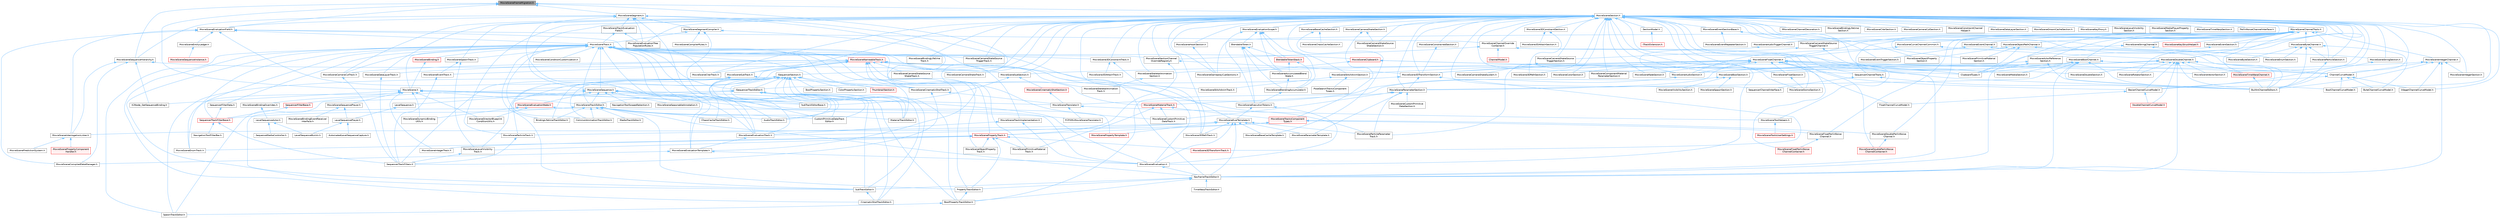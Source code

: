 digraph "MovieSceneFrameMigration.h"
{
 // INTERACTIVE_SVG=YES
 // LATEX_PDF_SIZE
  bgcolor="transparent";
  edge [fontname=Helvetica,fontsize=10,labelfontname=Helvetica,labelfontsize=10];
  node [fontname=Helvetica,fontsize=10,shape=box,height=0.2,width=0.4];
  Node1 [id="Node000001",label="MovieSceneFrameMigration.h",height=0.2,width=0.4,color="gray40", fillcolor="grey60", style="filled", fontcolor="black",tooltip=" "];
  Node1 -> Node2 [id="edge1_Node000001_Node000002",dir="back",color="steelblue1",style="solid",tooltip=" "];
  Node2 [id="Node000002",label="MovieScene.h",height=0.2,width=0.4,color="grey40", fillcolor="white", style="filled",URL="$df/da9/MovieScene_8h.html",tooltip=" "];
  Node2 -> Node3 [id="edge2_Node000002_Node000003",dir="back",color="steelblue1",style="solid",tooltip=" "];
  Node3 [id="Node000003",label="FCPXMLMovieSceneTranslator.h",height=0.2,width=0.4,color="grey40", fillcolor="white", style="filled",URL="$d2/d93/FCPXMLMovieSceneTranslator_8h.html",tooltip=" "];
  Node2 -> Node4 [id="edge3_Node000002_Node000004",dir="back",color="steelblue1",style="solid",tooltip=" "];
  Node4 [id="Node000004",label="K2Node_GetSequenceBinding.h",height=0.2,width=0.4,color="grey40", fillcolor="white", style="filled",URL="$dc/d62/K2Node__GetSequenceBinding_8h.html",tooltip=" "];
  Node2 -> Node5 [id="edge4_Node000002_Node000005",dir="back",color="steelblue1",style="solid",tooltip=" "];
  Node5 [id="Node000005",label="MovieSceneBindingOverrides.h",height=0.2,width=0.4,color="grey40", fillcolor="white", style="filled",URL="$d4/d8c/MovieSceneBindingOverrides_8h.html",tooltip=" "];
  Node5 -> Node6 [id="edge5_Node000005_Node000006",dir="back",color="steelblue1",style="solid",tooltip=" "];
  Node6 [id="Node000006",label="LevelSequenceActor.h",height=0.2,width=0.4,color="grey40", fillcolor="white", style="filled",URL="$dd/d4d/LevelSequenceActor_8h.html",tooltip=" "];
  Node6 -> Node7 [id="edge6_Node000006_Node000007",dir="back",color="steelblue1",style="solid",tooltip=" "];
  Node7 [id="Node000007",label="LevelSequenceBurnIn.h",height=0.2,width=0.4,color="grey40", fillcolor="white", style="filled",URL="$d2/d6b/LevelSequenceBurnIn_8h.html",tooltip=" "];
  Node6 -> Node8 [id="edge7_Node000006_Node000008",dir="back",color="steelblue1",style="solid",tooltip=" "];
  Node8 [id="Node000008",label="SequenceMediaController.h",height=0.2,width=0.4,color="grey40", fillcolor="white", style="filled",URL="$de/d88/SequenceMediaController_8h.html",tooltip=" "];
  Node2 -> Node9 [id="edge8_Node000002_Node000009",dir="back",color="steelblue1",style="solid",tooltip=" "];
  Node9 [id="Node000009",label="MovieSceneDirectorBlueprint\lConditionUtils.h",height=0.2,width=0.4,color="grey40", fillcolor="white", style="filled",URL="$d4/d8a/MovieSceneDirectorBlueprintConditionUtils_8h.html",tooltip=" "];
  Node2 -> Node10 [id="edge9_Node000002_Node000010",dir="back",color="steelblue1",style="solid",tooltip=" "];
  Node10 [id="Node000010",label="MovieSceneDynamicBinding\lUtils.h",height=0.2,width=0.4,color="grey40", fillcolor="white", style="filled",URL="$df/dce/MovieSceneDynamicBindingUtils_8h.html",tooltip=" "];
  Node2 -> Node11 [id="edge10_Node000002_Node000011",dir="back",color="steelblue1",style="solid",tooltip=" "];
  Node11 [id="Node000011",label="MovieSceneEnumTrack.h",height=0.2,width=0.4,color="grey40", fillcolor="white", style="filled",URL="$d6/d95/MovieSceneEnumTrack_8h.html",tooltip=" "];
  Node2 -> Node12 [id="edge11_Node000002_Node000012",dir="back",color="steelblue1",style="solid",tooltip=" "];
  Node12 [id="Node000012",label="MovieSceneIntegerTrack.h",height=0.2,width=0.4,color="grey40", fillcolor="white", style="filled",URL="$d9/d1a/MovieSceneIntegerTrack_8h.html",tooltip=" "];
  Node2 -> Node13 [id="edge12_Node000002_Node000013",dir="back",color="steelblue1",style="solid",tooltip=" "];
  Node13 [id="Node000013",label="MovieSceneSequencePlayer.h",height=0.2,width=0.4,color="grey40", fillcolor="white", style="filled",URL="$d3/d08/MovieSceneSequencePlayer_8h.html",tooltip=" "];
  Node13 -> Node14 [id="edge13_Node000013_Node000014",dir="back",color="steelblue1",style="solid",tooltip=" "];
  Node14 [id="Node000014",label="LevelSequencePlayer.h",height=0.2,width=0.4,color="grey40", fillcolor="white", style="filled",URL="$d0/d5e/LevelSequencePlayer_8h.html",tooltip=" "];
  Node14 -> Node15 [id="edge14_Node000014_Node000015",dir="back",color="steelblue1",style="solid",tooltip=" "];
  Node15 [id="Node000015",label="AutomatedLevelSequenceCapture.h",height=0.2,width=0.4,color="grey40", fillcolor="white", style="filled",URL="$d4/d3e/AutomatedLevelSequenceCapture_8h.html",tooltip=" "];
  Node14 -> Node7 [id="edge15_Node000014_Node000007",dir="back",color="steelblue1",style="solid",tooltip=" "];
  Node13 -> Node16 [id="edge16_Node000013_Node000016",dir="back",color="steelblue1",style="solid",tooltip=" "];
  Node16 [id="Node000016",label="MovieSceneBindingEventReceiver\lInterface.h",height=0.2,width=0.4,color="grey40", fillcolor="white", style="filled",URL="$df/d39/MovieSceneBindingEventReceiverInterface_8h.html",tooltip=" "];
  Node2 -> Node17 [id="edge17_Node000002_Node000017",dir="back",color="steelblue1",style="solid",tooltip=" "];
  Node17 [id="Node000017",label="MovieSceneTrackEditor.h",height=0.2,width=0.4,color="grey40", fillcolor="white", style="filled",URL="$db/d6c/MovieSceneTrackEditor_8h.html",tooltip=" "];
  Node17 -> Node18 [id="edge18_Node000017_Node000018",dir="back",color="steelblue1",style="solid",tooltip=" "];
  Node18 [id="Node000018",label="AudioTrackEditor.h",height=0.2,width=0.4,color="grey40", fillcolor="white", style="filled",URL="$dd/d96/AudioTrackEditor_8h.html",tooltip=" "];
  Node17 -> Node19 [id="edge19_Node000017_Node000019",dir="back",color="steelblue1",style="solid",tooltip=" "];
  Node19 [id="Node000019",label="BindingLifetimeTrackEditor.h",height=0.2,width=0.4,color="grey40", fillcolor="white", style="filled",URL="$db/d3c/BindingLifetimeTrackEditor_8h.html",tooltip=" "];
  Node17 -> Node20 [id="edge20_Node000017_Node000020",dir="back",color="steelblue1",style="solid",tooltip=" "];
  Node20 [id="Node000020",label="ChaosCacheTrackEditor.h",height=0.2,width=0.4,color="grey40", fillcolor="white", style="filled",URL="$db/d36/ChaosCacheTrackEditor_8h.html",tooltip=" "];
  Node17 -> Node21 [id="edge21_Node000017_Node000021",dir="back",color="steelblue1",style="solid",tooltip=" "];
  Node21 [id="Node000021",label="CommonAnimationTrackEditor.h",height=0.2,width=0.4,color="grey40", fillcolor="white", style="filled",URL="$d9/d6e/CommonAnimationTrackEditor_8h.html",tooltip=" "];
  Node17 -> Node22 [id="edge22_Node000017_Node000022",dir="back",color="steelblue1",style="solid",tooltip=" "];
  Node22 [id="Node000022",label="CustomPrimitiveDataTrack\lEditor.h",height=0.2,width=0.4,color="grey40", fillcolor="white", style="filled",URL="$dc/d8f/CustomPrimitiveDataTrackEditor_8h.html",tooltip=" "];
  Node17 -> Node23 [id="edge23_Node000017_Node000023",dir="back",color="steelblue1",style="solid",tooltip=" "];
  Node23 [id="Node000023",label="KeyframeTrackEditor.h",height=0.2,width=0.4,color="grey40", fillcolor="white", style="filled",URL="$dd/d47/KeyframeTrackEditor_8h.html",tooltip=" "];
  Node23 -> Node24 [id="edge24_Node000023_Node000024",dir="back",color="steelblue1",style="solid",tooltip=" "];
  Node24 [id="Node000024",label="BoolPropertyTrackEditor.h",height=0.2,width=0.4,color="grey40", fillcolor="white", style="filled",URL="$db/d07/BoolPropertyTrackEditor_8h.html",tooltip=" "];
  Node24 -> Node25 [id="edge25_Node000024_Node000025",dir="back",color="steelblue1",style="solid",tooltip=" "];
  Node25 [id="Node000025",label="SpawnTrackEditor.h",height=0.2,width=0.4,color="grey40", fillcolor="white", style="filled",URL="$d5/dac/SpawnTrackEditor_8h.html",tooltip=" "];
  Node23 -> Node26 [id="edge26_Node000023_Node000026",dir="back",color="steelblue1",style="solid",tooltip=" "];
  Node26 [id="Node000026",label="PropertyTrackEditor.h",height=0.2,width=0.4,color="grey40", fillcolor="white", style="filled",URL="$da/d9a/PropertyTrackEditor_8h.html",tooltip=" "];
  Node26 -> Node24 [id="edge27_Node000026_Node000024",dir="back",color="steelblue1",style="solid",tooltip=" "];
  Node23 -> Node27 [id="edge28_Node000023_Node000027",dir="back",color="steelblue1",style="solid",tooltip=" "];
  Node27 [id="Node000027",label="SubTrackEditor.h",height=0.2,width=0.4,color="grey40", fillcolor="white", style="filled",URL="$d8/d5b/SubTrackEditor_8h.html",tooltip=" "];
  Node27 -> Node28 [id="edge29_Node000027_Node000028",dir="back",color="steelblue1",style="solid",tooltip=" "];
  Node28 [id="Node000028",label="CinematicShotTrackEditor.h",height=0.2,width=0.4,color="grey40", fillcolor="white", style="filled",URL="$d3/d0c/CinematicShotTrackEditor_8h.html",tooltip=" "];
  Node23 -> Node29 [id="edge30_Node000023_Node000029",dir="back",color="steelblue1",style="solid",tooltip=" "];
  Node29 [id="Node000029",label="TimeWarpTrackEditor.h",height=0.2,width=0.4,color="grey40", fillcolor="white", style="filled",URL="$dc/d2e/TimeWarpTrackEditor_8h.html",tooltip=" "];
  Node17 -> Node30 [id="edge31_Node000017_Node000030",dir="back",color="steelblue1",style="solid",tooltip=" "];
  Node30 [id="Node000030",label="MaterialTrackEditor.h",height=0.2,width=0.4,color="grey40", fillcolor="white", style="filled",URL="$d1/d9f/MaterialTrackEditor_8h.html",tooltip=" "];
  Node17 -> Node31 [id="edge32_Node000017_Node000031",dir="back",color="steelblue1",style="solid",tooltip=" "];
  Node31 [id="Node000031",label="MediaTrackEditor.h",height=0.2,width=0.4,color="grey40", fillcolor="white", style="filled",URL="$d0/d41/MediaTrackEditor_8h.html",tooltip=" "];
  Node17 -> Node26 [id="edge33_Node000017_Node000026",dir="back",color="steelblue1",style="solid",tooltip=" "];
  Node17 -> Node32 [id="edge34_Node000017_Node000032",dir="back",color="steelblue1",style="solid",tooltip=" "];
  Node32 [id="Node000032",label="SequencerTrackFilterBase.h",height=0.2,width=0.4,color="red", fillcolor="#FFF0F0", style="filled",URL="$d8/def/Filters_2SequencerTrackFilterBase_8h.html",tooltip=" "];
  Node32 -> Node33 [id="edge35_Node000032_Node000033",dir="back",color="steelblue1",style="solid",tooltip=" "];
  Node33 [id="Node000033",label="NavigationToolFilterBar.h",height=0.2,width=0.4,color="grey40", fillcolor="white", style="filled",URL="$df/d14/NavigationToolFilterBar_8h.html",tooltip=" "];
  Node32 -> Node47 [id="edge36_Node000032_Node000047",dir="back",color="steelblue1",style="solid",tooltip=" "];
  Node47 [id="Node000047",label="SequencerTrackFilters.h",height=0.2,width=0.4,color="grey40", fillcolor="white", style="filled",URL="$df/d72/SequencerTrackFilters_8h.html",tooltip=" "];
  Node17 -> Node27 [id="edge37_Node000017_Node000027",dir="back",color="steelblue1",style="solid",tooltip=" "];
  Node2 -> Node48 [id="edge38_Node000002_Node000048",dir="back",color="steelblue1",style="solid",tooltip=" "];
  Node48 [id="Node000048",label="MovieSceneTranslator.h",height=0.2,width=0.4,color="grey40", fillcolor="white", style="filled",URL="$d2/d49/MovieSceneTranslator_8h.html",tooltip=" "];
  Node48 -> Node3 [id="edge39_Node000048_Node000003",dir="back",color="steelblue1",style="solid",tooltip=" "];
  Node48 -> Node49 [id="edge40_Node000048_Node000049",dir="back",color="steelblue1",style="solid",tooltip=" "];
  Node49 [id="Node000049",label="MovieSceneToolHelpers.h",height=0.2,width=0.4,color="grey40", fillcolor="white", style="filled",URL="$d4/d0e/MovieSceneToolHelpers_8h.html",tooltip=" "];
  Node49 -> Node50 [id="edge41_Node000049_Node000050",dir="back",color="steelblue1",style="solid",tooltip=" "];
  Node50 [id="Node000050",label="MovieSceneToolsUserSettings.h",height=0.2,width=0.4,color="red", fillcolor="#FFF0F0", style="filled",URL="$d5/dab/MovieSceneToolsUserSettings_8h.html",tooltip=" "];
  Node2 -> Node54 [id="edge42_Node000002_Node000054",dir="back",color="steelblue1",style="solid",tooltip=" "];
  Node54 [id="Node000054",label="SubTrackEditorBase.h",height=0.2,width=0.4,color="grey40", fillcolor="white", style="filled",URL="$db/d33/SubTrackEditorBase_8h.html",tooltip=" "];
  Node1 -> Node55 [id="edge43_Node000001_Node000055",dir="back",color="steelblue1",style="solid",tooltip=" "];
  Node55 [id="Node000055",label="MovieSceneEvaluationField.h",height=0.2,width=0.4,color="grey40", fillcolor="white", style="filled",URL="$d6/d5d/MovieSceneEvaluationField_8h.html",tooltip=" "];
  Node55 -> Node56 [id="edge44_Node000055_Node000056",dir="back",color="steelblue1",style="solid",tooltip=" "];
  Node56 [id="Node000056",label="MovieSceneChannelOverride\lContainer.h",height=0.2,width=0.4,color="grey40", fillcolor="white", style="filled",URL="$d1/dd2/MovieSceneChannelOverrideContainer_8h.html",tooltip=" "];
  Node56 -> Node57 [id="edge45_Node000056_Node000057",dir="back",color="steelblue1",style="solid",tooltip=" "];
  Node57 [id="Node000057",label="ChannelModel.h",height=0.2,width=0.4,color="red", fillcolor="#FFF0F0", style="filled",URL="$de/d30/ChannelModel_8h.html",tooltip=" "];
  Node56 -> Node59 [id="edge46_Node000056_Node000059",dir="back",color="steelblue1",style="solid",tooltip=" "];
  Node59 [id="Node000059",label="MovieSceneDoublePerlinNoise\lChannelContainer.h",height=0.2,width=0.4,color="red", fillcolor="#FFF0F0", style="filled",URL="$de/dae/MovieSceneDoublePerlinNoiseChannelContainer_8h.html",tooltip=" "];
  Node56 -> Node61 [id="edge47_Node000056_Node000061",dir="back",color="steelblue1",style="solid",tooltip=" "];
  Node61 [id="Node000061",label="MovieSceneFloatPerlinNoise\lChannelContainer.h",height=0.2,width=0.4,color="red", fillcolor="#FFF0F0", style="filled",URL="$d6/dcb/MovieSceneFloatPerlinNoiseChannelContainer_8h.html",tooltip=" "];
  Node56 -> Node62 [id="edge48_Node000056_Node000062",dir="back",color="steelblue1",style="solid",tooltip=" "];
  Node62 [id="Node000062",label="MovieSceneSectionChannel\lOverrideRegistry.h",height=0.2,width=0.4,color="grey40", fillcolor="white", style="filled",URL="$d0/d33/MovieSceneSectionChannelOverrideRegistry_8h.html",tooltip=" "];
  Node62 -> Node63 [id="edge49_Node000062_Node000063",dir="back",color="steelblue1",style="solid",tooltip=" "];
  Node63 [id="Node000063",label="MovieScene3DTransformSection.h",height=0.2,width=0.4,color="grey40", fillcolor="white", style="filled",URL="$de/dab/MovieScene3DTransformSection_8h.html",tooltip=" "];
  Node63 -> Node64 [id="edge50_Node000063_Node000064",dir="back",color="steelblue1",style="solid",tooltip=" "];
  Node64 [id="Node000064",label="ISequencerTrackEditor.h",height=0.2,width=0.4,color="grey40", fillcolor="white", style="filled",URL="$df/dca/ISequencerTrackEditor_8h.html",tooltip=" "];
  Node64 -> Node18 [id="edge51_Node000064_Node000018",dir="back",color="steelblue1",style="solid",tooltip=" "];
  Node64 -> Node24 [id="edge52_Node000064_Node000024",dir="back",color="steelblue1",style="solid",tooltip=" "];
  Node64 -> Node28 [id="edge53_Node000064_Node000028",dir="back",color="steelblue1",style="solid",tooltip=" "];
  Node64 -> Node22 [id="edge54_Node000064_Node000022",dir="back",color="steelblue1",style="solid",tooltip=" "];
  Node64 -> Node30 [id="edge55_Node000064_Node000030",dir="back",color="steelblue1",style="solid",tooltip=" "];
  Node64 -> Node17 [id="edge56_Node000064_Node000017",dir="back",color="steelblue1",style="solid",tooltip=" "];
  Node64 -> Node25 [id="edge57_Node000064_Node000025",dir="back",color="steelblue1",style="solid",tooltip=" "];
  Node64 -> Node27 [id="edge58_Node000064_Node000027",dir="back",color="steelblue1",style="solid",tooltip=" "];
  Node63 -> Node65 [id="edge59_Node000063_Node000065",dir="back",color="steelblue1",style="solid",tooltip=" "];
  Node65 [id="Node000065",label="MovieScene3DTransformTrack.h",height=0.2,width=0.4,color="red", fillcolor="#FFF0F0", style="filled",URL="$d9/d06/MovieScene3DTransformTrack_8h.html",tooltip=" "];
  Node63 -> Node67 [id="edge60_Node000063_Node000067",dir="back",color="steelblue1",style="solid",tooltip=" "];
  Node67 [id="Node000067",label="MovieSceneParameterSection.h",height=0.2,width=0.4,color="grey40", fillcolor="white", style="filled",URL="$de/d65/MovieSceneParameterSection_8h.html",tooltip=" "];
  Node67 -> Node68 [id="edge61_Node000067_Node000068",dir="back",color="steelblue1",style="solid",tooltip=" "];
  Node68 [id="Node000068",label="MovieSceneCustomPrimitive\lDataSection.h",height=0.2,width=0.4,color="grey40", fillcolor="white", style="filled",URL="$d2/d78/MovieSceneCustomPrimitiveDataSection_8h.html",tooltip=" "];
  Node67 -> Node69 [id="edge62_Node000067_Node000069",dir="back",color="steelblue1",style="solid",tooltip=" "];
  Node69 [id="Node000069",label="MovieSceneCustomPrimitive\lDataTrack.h",height=0.2,width=0.4,color="grey40", fillcolor="white", style="filled",URL="$db/d39/MovieSceneCustomPrimitiveDataTrack_8h.html",tooltip=" "];
  Node67 -> Node70 [id="edge63_Node000067_Node000070",dir="back",color="steelblue1",style="solid",tooltip=" "];
  Node70 [id="Node000070",label="MovieSceneMaterialTrack.h",height=0.2,width=0.4,color="red", fillcolor="#FFF0F0", style="filled",URL="$d8/d92/MovieSceneMaterialTrack_8h.html",tooltip=" "];
  Node70 -> Node69 [id="edge64_Node000070_Node000069",dir="back",color="steelblue1",style="solid",tooltip=" "];
  Node70 -> Node73 [id="edge65_Node000070_Node000073",dir="back",color="steelblue1",style="solid",tooltip=" "];
  Node73 [id="Node000073",label="MovieScenePrimitiveMaterial\lTrack.h",height=0.2,width=0.4,color="grey40", fillcolor="white", style="filled",URL="$dc/dc4/MovieScenePrimitiveMaterialTrack_8h.html",tooltip=" "];
  Node70 -> Node74 [id="edge66_Node000070_Node000074",dir="back",color="steelblue1",style="solid",tooltip=" "];
  Node74 [id="Node000074",label="MovieSceneTracksComponent\lTypes.h",height=0.2,width=0.4,color="red", fillcolor="#FFF0F0", style="filled",URL="$d5/d6a/MovieSceneTracksComponentTypes_8h.html",tooltip=" "];
  Node74 -> Node77 [id="edge67_Node000074_Node000077",dir="back",color="steelblue1",style="solid",tooltip=" "];
  Node77 [id="Node000077",label="MovieSceneDoublePerlinNoise\lChannel.h",height=0.2,width=0.4,color="grey40", fillcolor="white", style="filled",URL="$d9/d50/MovieSceneDoublePerlinNoiseChannel_8h.html",tooltip=" "];
  Node77 -> Node59 [id="edge68_Node000077_Node000059",dir="back",color="steelblue1",style="solid",tooltip=" "];
  Node74 -> Node78 [id="edge69_Node000074_Node000078",dir="back",color="steelblue1",style="solid",tooltip=" "];
  Node78 [id="Node000078",label="MovieSceneFloatPerlinNoise\lChannel.h",height=0.2,width=0.4,color="grey40", fillcolor="white", style="filled",URL="$d2/d9d/MovieSceneFloatPerlinNoiseChannel_8h.html",tooltip=" "];
  Node78 -> Node61 [id="edge70_Node000078_Node000061",dir="back",color="steelblue1",style="solid",tooltip=" "];
  Node74 -> Node79 [id="edge71_Node000074_Node000079",dir="back",color="steelblue1",style="solid",tooltip=" "];
  Node79 [id="Node000079",label="MovieSceneInterrogationLinker.h",height=0.2,width=0.4,color="grey40", fillcolor="white", style="filled",URL="$d9/d6a/MovieSceneInterrogationLinker_8h.html",tooltip=" "];
  Node79 -> Node80 [id="edge72_Node000079_Node000080",dir="back",color="steelblue1",style="solid",tooltip=" "];
  Node80 [id="Node000080",label="MovieScenePredictionSystem.h",height=0.2,width=0.4,color="grey40", fillcolor="white", style="filled",URL="$dc/d7f/MovieScenePredictionSystem_8h.html",tooltip=" "];
  Node79 -> Node81 [id="edge73_Node000079_Node000081",dir="back",color="steelblue1",style="solid",tooltip=" "];
  Node81 [id="Node000081",label="MovieScenePropertyComponent\lHandler.h",height=0.2,width=0.4,color="red", fillcolor="#FFF0F0", style="filled",URL="$d1/d1c/MovieScenePropertyComponentHandler_8h.html",tooltip=" "];
  Node74 -> Node87 [id="edge74_Node000074_Node000087",dir="back",color="steelblue1",style="solid",tooltip=" "];
  Node87 [id="Node000087",label="MovieScenePropertyTrack.h",height=0.2,width=0.4,color="red", fillcolor="#FFF0F0", style="filled",URL="$da/d0c/MovieScenePropertyTrack_8h.html",tooltip=" "];
  Node87 -> Node65 [id="edge75_Node000087_Node000065",dir="back",color="steelblue1",style="solid",tooltip=" "];
  Node87 -> Node11 [id="edge76_Node000087_Node000011",dir="back",color="steelblue1",style="solid",tooltip=" "];
  Node87 -> Node12 [id="edge77_Node000087_Node000012",dir="back",color="steelblue1",style="solid",tooltip=" "];
  Node87 -> Node97 [id="edge78_Node000087_Node000097",dir="back",color="steelblue1",style="solid",tooltip=" "];
  Node97 [id="Node000097",label="MovieSceneLevelVisibility\lTrack.h",height=0.2,width=0.4,color="grey40", fillcolor="white", style="filled",URL="$d8/dae/MovieSceneLevelVisibilityTrack_8h.html",tooltip=" "];
  Node97 -> Node47 [id="edge79_Node000097_Node000047",dir="back",color="steelblue1",style="solid",tooltip=" "];
  Node87 -> Node99 [id="edge80_Node000087_Node000099",dir="back",color="steelblue1",style="solid",tooltip=" "];
  Node99 [id="Node000099",label="MovieSceneObjectProperty\lTrack.h",height=0.2,width=0.4,color="grey40", fillcolor="white", style="filled",URL="$dc/da9/MovieSceneObjectPropertyTrack_8h.html",tooltip=" "];
  Node87 -> Node73 [id="edge81_Node000087_Node000073",dir="back",color="steelblue1",style="solid",tooltip=" "];
  Node87 -> Node26 [id="edge82_Node000087_Node000026",dir="back",color="steelblue1",style="solid",tooltip=" "];
  Node67 -> Node105 [id="edge83_Node000067_Node000105",dir="back",color="steelblue1",style="solid",tooltip=" "];
  Node105 [id="Node000105",label="MovieSceneParameterTemplate.h",height=0.2,width=0.4,color="grey40", fillcolor="white", style="filled",URL="$d9/df3/MovieSceneParameterTemplate_8h.html",tooltip=" "];
  Node67 -> Node106 [id="edge84_Node000067_Node000106",dir="back",color="steelblue1",style="solid",tooltip=" "];
  Node106 [id="Node000106",label="MovieSceneParticleParameter\lTrack.h",height=0.2,width=0.4,color="grey40", fillcolor="white", style="filled",URL="$d2/d09/MovieSceneParticleParameterTrack_8h.html",tooltip=" "];
  Node62 -> Node87 [id="edge85_Node000062_Node000087",dir="back",color="steelblue1",style="solid",tooltip=" "];
  Node55 -> Node107 [id="edge86_Node000055_Node000107",dir="back",color="steelblue1",style="solid",tooltip=" "];
  Node107 [id="Node000107",label="MovieSceneCompiledDataManager.h",height=0.2,width=0.4,color="grey40", fillcolor="white", style="filled",URL="$d7/d59/MovieSceneCompiledDataManager_8h.html",tooltip=" "];
  Node55 -> Node108 [id="edge87_Node000055_Node000108",dir="back",color="steelblue1",style="solid",tooltip=" "];
  Node108 [id="Node000108",label="MovieSceneEntityLedger.h",height=0.2,width=0.4,color="grey40", fillcolor="white", style="filled",URL="$d6/d4e/MovieSceneEntityLedger_8h.html",tooltip=" "];
  Node108 -> Node109 [id="edge88_Node000108_Node000109",dir="back",color="steelblue1",style="solid",tooltip=" "];
  Node109 [id="Node000109",label="MovieSceneSequenceInstance.h",height=0.2,width=0.4,color="red", fillcolor="#FFF0F0", style="filled",URL="$d1/d07/MovieSceneSequenceInstance_8h.html",tooltip=" "];
  Node55 -> Node154 [id="edge89_Node000055_Node000154",dir="back",color="steelblue1",style="solid",tooltip=" "];
  Node154 [id="Node000154",label="MovieSceneEvaluationTrack.h",height=0.2,width=0.4,color="grey40", fillcolor="white", style="filled",URL="$d1/de1/MovieSceneEvaluationTrack_8h.html",tooltip=" "];
  Node154 -> Node155 [id="edge90_Node000154_Node000155",dir="back",color="steelblue1",style="solid",tooltip=" "];
  Node155 [id="Node000155",label="MovieSceneEvaluationTemplate.h",height=0.2,width=0.4,color="grey40", fillcolor="white", style="filled",URL="$d9/d34/MovieSceneEvaluationTemplate_8h.html",tooltip=" "];
  Node155 -> Node107 [id="edge91_Node000155_Node000107",dir="back",color="steelblue1",style="solid",tooltip=" "];
  Node155 -> Node153 [id="edge92_Node000155_Node000153",dir="back",color="steelblue1",style="solid",tooltip=" "];
  Node153 [id="Node000153",label="MovieSceneEvaluation.h",height=0.2,width=0.4,color="grey40", fillcolor="white", style="filled",URL="$dc/ded/MovieSceneEvaluation_8h.html",tooltip=" "];
  Node153 -> Node23 [id="edge93_Node000153_Node000023",dir="back",color="steelblue1",style="solid",tooltip=" "];
  Node55 -> Node79 [id="edge94_Node000055_Node000079",dir="back",color="steelblue1",style="solid",tooltip=" "];
  Node55 -> Node62 [id="edge95_Node000055_Node000062",dir="back",color="steelblue1",style="solid",tooltip=" "];
  Node55 -> Node179 [id="edge96_Node000055_Node000179",dir="back",color="steelblue1",style="solid",tooltip=" "];
  Node179 [id="Node000179",label="MovieSceneTrack.h",height=0.2,width=0.4,color="grey40", fillcolor="white", style="filled",URL="$d6/db2/MovieSceneTrack_8h.html",tooltip=" "];
  Node179 -> Node18 [id="edge97_Node000179_Node000018",dir="back",color="steelblue1",style="solid",tooltip=" "];
  Node179 -> Node19 [id="edge98_Node000179_Node000019",dir="back",color="steelblue1",style="solid",tooltip=" "];
  Node179 -> Node28 [id="edge99_Node000179_Node000028",dir="back",color="steelblue1",style="solid",tooltip=" "];
  Node179 -> Node21 [id="edge100_Node000179_Node000021",dir="back",color="steelblue1",style="solid",tooltip=" "];
  Node179 -> Node22 [id="edge101_Node000179_Node000022",dir="back",color="steelblue1",style="solid",tooltip=" "];
  Node179 -> Node64 [id="edge102_Node000179_Node000064",dir="back",color="steelblue1",style="solid",tooltip=" "];
  Node179 -> Node23 [id="edge103_Node000179_Node000023",dir="back",color="steelblue1",style="solid",tooltip=" "];
  Node179 -> Node30 [id="edge104_Node000179_Node000030",dir="back",color="steelblue1",style="solid",tooltip=" "];
  Node179 -> Node2 [id="edge105_Node000179_Node000002",dir="back",color="steelblue1",style="solid",tooltip=" "];
  Node179 -> Node180 [id="edge106_Node000179_Node000180",dir="back",color="steelblue1",style="solid",tooltip=" "];
  Node180 [id="Node000180",label="MovieScene3DConstraintTrack.h",height=0.2,width=0.4,color="grey40", fillcolor="white", style="filled",URL="$d7/d73/MovieScene3DConstraintTrack_8h.html",tooltip=" "];
  Node180 -> Node181 [id="edge107_Node000180_Node000181",dir="back",color="steelblue1",style="solid",tooltip=" "];
  Node181 [id="Node000181",label="MovieScene3DAttachTrack.h",height=0.2,width=0.4,color="grey40", fillcolor="white", style="filled",URL="$d2/d53/MovieScene3DAttachTrack_8h.html",tooltip=" "];
  Node180 -> Node151 [id="edge108_Node000180_Node000151",dir="back",color="steelblue1",style="solid",tooltip=" "];
  Node151 [id="Node000151",label="MovieScene3DPathTrack.h",height=0.2,width=0.4,color="grey40", fillcolor="white", style="filled",URL="$d3/d57/MovieScene3DPathTrack_8h.html",tooltip=" "];
  Node179 -> Node182 [id="edge109_Node000179_Node000182",dir="back",color="steelblue1",style="solid",tooltip=" "];
  Node182 [id="Node000182",label="MovieSceneBinding.h",height=0.2,width=0.4,color="red", fillcolor="#FFF0F0", style="filled",URL="$db/dc8/MovieSceneBinding_8h.html",tooltip=" "];
  Node182 -> Node2 [id="edge110_Node000182_Node000002",dir="back",color="steelblue1",style="solid",tooltip=" "];
  Node179 -> Node211 [id="edge111_Node000179_Node000211",dir="back",color="steelblue1",style="solid",tooltip=" "];
  Node211 [id="Node000211",label="MovieSceneBindingLifetime\lTrack.h",height=0.2,width=0.4,color="grey40", fillcolor="white", style="filled",URL="$d8/d77/MovieSceneBindingLifetimeTrack_8h.html",tooltip=" "];
  Node179 -> Node212 [id="edge112_Node000179_Node000212",dir="back",color="steelblue1",style="solid",tooltip=" "];
  Node212 [id="Node000212",label="MovieSceneCVarTrack.h",height=0.2,width=0.4,color="grey40", fillcolor="white", style="filled",URL="$d7/ddc/MovieSceneCVarTrack_8h.html",tooltip=" "];
  Node179 -> Node213 [id="edge113_Node000179_Node000213",dir="back",color="steelblue1",style="solid",tooltip=" "];
  Node213 [id="Node000213",label="MovieSceneCameraCutTrack.h",height=0.2,width=0.4,color="grey40", fillcolor="white", style="filled",URL="$d8/dbd/MovieSceneCameraCutTrack_8h.html",tooltip=" "];
  Node213 -> Node47 [id="edge114_Node000213_Node000047",dir="back",color="steelblue1",style="solid",tooltip=" "];
  Node179 -> Node214 [id="edge115_Node000179_Node000214",dir="back",color="steelblue1",style="solid",tooltip=" "];
  Node214 [id="Node000214",label="MovieSceneCameraShakeSource\lTriggerTrack.h",height=0.2,width=0.4,color="grey40", fillcolor="white", style="filled",URL="$d6/d3d/MovieSceneCameraShakeSourceTriggerTrack_8h.html",tooltip=" "];
  Node179 -> Node215 [id="edge116_Node000179_Node000215",dir="back",color="steelblue1",style="solid",tooltip=" "];
  Node215 [id="Node000215",label="MovieSceneCinematicShotTrack.h",height=0.2,width=0.4,color="grey40", fillcolor="white", style="filled",URL="$d6/d21/MovieSceneCinematicShotTrack_8h.html",tooltip=" "];
  Node215 -> Node48 [id="edge117_Node000215_Node000048",dir="back",color="steelblue1",style="solid",tooltip=" "];
  Node215 -> Node47 [id="edge118_Node000215_Node000047",dir="back",color="steelblue1",style="solid",tooltip=" "];
  Node179 -> Node216 [id="edge119_Node000179_Node000216",dir="back",color="steelblue1",style="solid",tooltip=" "];
  Node216 [id="Node000216",label="MovieSceneClipboard.h",height=0.2,width=0.4,color="red", fillcolor="#FFF0F0", style="filled",URL="$d4/dc7/MovieSceneClipboard_8h.html",tooltip=" "];
  Node216 -> Node217 [id="edge120_Node000216_Node000217",dir="back",color="steelblue1",style="solid",tooltip=" "];
  Node217 [id="Node000217",label="ClipboardTypes.h",height=0.2,width=0.4,color="grey40", fillcolor="white", style="filled",URL="$d2/dc6/ClipboardTypes_8h.html",tooltip=" "];
  Node216 -> Node218 [id="edge121_Node000216_Node000218",dir="back",color="steelblue1",style="solid",tooltip=" "];
  Node218 [id="Node000218",label="MovieSceneGameplayCueSections.h",height=0.2,width=0.4,color="grey40", fillcolor="white", style="filled",URL="$df/ded/MovieSceneGameplayCueSections_8h.html",tooltip=" "];
  Node216 -> Node201 [id="edge122_Node000216_Node000201",dir="back",color="steelblue1",style="solid",tooltip=" "];
  Node201 [id="Node000201",label="SequencerChannelTraits.h",height=0.2,width=0.4,color="grey40", fillcolor="white", style="filled",URL="$d6/db9/SequencerChannelTraits_8h.html",tooltip=" "];
  Node201 -> Node202 [id="edge123_Node000201_Node000202",dir="back",color="steelblue1",style="solid",tooltip=" "];
  Node202 [id="Node000202",label="BuiltInChannelEditors.h",height=0.2,width=0.4,color="grey40", fillcolor="white", style="filled",URL="$df/daf/BuiltInChannelEditors_8h.html",tooltip=" "];
  Node201 -> Node203 [id="edge124_Node000201_Node000203",dir="back",color="steelblue1",style="solid",tooltip=" "];
  Node203 [id="Node000203",label="SequencerChannelInterface.h",height=0.2,width=0.4,color="grey40", fillcolor="white", style="filled",URL="$da/d51/SequencerChannelInterface_8h.html",tooltip=" "];
  Node179 -> Node220 [id="edge125_Node000179_Node000220",dir="back",color="steelblue1",style="solid",tooltip=" "];
  Node220 [id="Node000220",label="MovieSceneConditionCustomization.h",height=0.2,width=0.4,color="grey40", fillcolor="white", style="filled",URL="$db/d7d/MovieSceneConditionCustomization_8h.html",tooltip=" "];
  Node179 -> Node11 [id="edge126_Node000179_Node000011",dir="back",color="steelblue1",style="solid",tooltip=" "];
  Node179 -> Node155 [id="edge127_Node000179_Node000155",dir="back",color="steelblue1",style="solid",tooltip=" "];
  Node179 -> Node154 [id="edge128_Node000179_Node000154",dir="back",color="steelblue1",style="solid",tooltip=" "];
  Node179 -> Node221 [id="edge129_Node000179_Node000221",dir="back",color="steelblue1",style="solid",tooltip=" "];
  Node221 [id="Node000221",label="MovieSceneNameableTrack.h",height=0.2,width=0.4,color="red", fillcolor="#FFF0F0", style="filled",URL="$df/db3/MovieSceneNameableTrack_8h.html",tooltip=" "];
  Node221 -> Node212 [id="edge130_Node000221_Node000212",dir="back",color="steelblue1",style="solid",tooltip=" "];
  Node221 -> Node213 [id="edge131_Node000221_Node000213",dir="back",color="steelblue1",style="solid",tooltip=" "];
  Node221 -> Node223 [id="edge132_Node000221_Node000223",dir="back",color="steelblue1",style="solid",tooltip=" "];
  Node223 [id="Node000223",label="MovieSceneCameraShakeSource\lShakeTrack.h",height=0.2,width=0.4,color="grey40", fillcolor="white", style="filled",URL="$da/d54/MovieSceneCameraShakeSourceShakeTrack_8h.html",tooltip=" "];
  Node221 -> Node224 [id="edge133_Node000221_Node000224",dir="back",color="steelblue1",style="solid",tooltip=" "];
  Node224 [id="Node000224",label="MovieSceneCameraShakeTrack.h",height=0.2,width=0.4,color="grey40", fillcolor="white", style="filled",URL="$d8/d91/MovieSceneCameraShakeTrack_8h.html",tooltip=" "];
  Node221 -> Node69 [id="edge134_Node000221_Node000069",dir="back",color="steelblue1",style="solid",tooltip=" "];
  Node221 -> Node228 [id="edge135_Node000221_Node000228",dir="back",color="steelblue1",style="solid",tooltip=" "];
  Node228 [id="Node000228",label="MovieSceneDataLayerTrack.h",height=0.2,width=0.4,color="grey40", fillcolor="white", style="filled",URL="$df/da0/MovieSceneDataLayerTrack_8h.html",tooltip=" "];
  Node228 -> Node47 [id="edge136_Node000228_Node000047",dir="back",color="steelblue1",style="solid",tooltip=" "];
  Node221 -> Node229 [id="edge137_Node000221_Node000229",dir="back",color="steelblue1",style="solid",tooltip=" "];
  Node229 [id="Node000229",label="MovieSceneEventTrack.h",height=0.2,width=0.4,color="grey40", fillcolor="white", style="filled",URL="$d3/d79/MovieSceneEventTrack_8h.html",tooltip=" "];
  Node229 -> Node47 [id="edge138_Node000229_Node000047",dir="back",color="steelblue1",style="solid",tooltip=" "];
  Node221 -> Node97 [id="edge139_Node000221_Node000097",dir="back",color="steelblue1",style="solid",tooltip=" "];
  Node221 -> Node70 [id="edge140_Node000221_Node000070",dir="back",color="steelblue1",style="solid",tooltip=" "];
  Node221 -> Node106 [id="edge141_Node000221_Node000106",dir="back",color="steelblue1",style="solid",tooltip=" "];
  Node221 -> Node156 [id="edge142_Node000221_Node000156",dir="back",color="steelblue1",style="solid",tooltip=" "];
  Node156 [id="Node000156",label="MovieSceneParticleTrack.h",height=0.2,width=0.4,color="grey40", fillcolor="white", style="filled",URL="$dd/dba/MovieSceneParticleTrack_8h.html",tooltip=" "];
  Node156 -> Node47 [id="edge143_Node000156_Node000047",dir="back",color="steelblue1",style="solid",tooltip=" "];
  Node221 -> Node87 [id="edge144_Node000221_Node000087",dir="back",color="steelblue1",style="solid",tooltip=" "];
  Node221 -> Node227 [id="edge145_Node000221_Node000227",dir="back",color="steelblue1",style="solid",tooltip=" "];
  Node227 [id="Node000227",label="MovieSceneSkeletalAnimation\lTrack.h",height=0.2,width=0.4,color="grey40", fillcolor="white", style="filled",URL="$d1/dcb/MovieSceneSkeletalAnimationTrack_8h.html",tooltip=" "];
  Node221 -> Node233 [id="edge146_Node000221_Node000233",dir="back",color="steelblue1",style="solid",tooltip=" "];
  Node233 [id="Node000233",label="MovieSceneStitchAnimTrack.h",height=0.2,width=0.4,color="grey40", fillcolor="white", style="filled",URL="$d3/d17/MovieSceneStitchAnimTrack_8h.html",tooltip=" "];
  Node221 -> Node234 [id="edge147_Node000221_Node000234",dir="back",color="steelblue1",style="solid",tooltip=" "];
  Node234 [id="Node000234",label="MovieSceneSubTrack.h",height=0.2,width=0.4,color="grey40", fillcolor="white", style="filled",URL="$d8/dbb/MovieSceneSubTrack_8h.html",tooltip=" "];
  Node234 -> Node215 [id="edge148_Node000234_Node000215",dir="back",color="steelblue1",style="solid",tooltip=" "];
  Node234 -> Node47 [id="edge149_Node000234_Node000047",dir="back",color="steelblue1",style="solid",tooltip=" "];
  Node234 -> Node27 [id="edge150_Node000234_Node000027",dir="back",color="steelblue1",style="solid",tooltip=" "];
  Node234 -> Node54 [id="edge151_Node000234_Node000054",dir="back",color="steelblue1",style="solid",tooltip=" "];
  Node179 -> Node99 [id="edge152_Node000179_Node000099",dir="back",color="steelblue1",style="solid",tooltip=" "];
  Node179 -> Node73 [id="edge153_Node000179_Node000073",dir="back",color="steelblue1",style="solid",tooltip=" "];
  Node179 -> Node236 [id="edge154_Node000179_Node000236",dir="back",color="steelblue1",style="solid",tooltip=" "];
  Node236 [id="Node000236",label="MovieSceneSequence.h",height=0.2,width=0.4,color="grey40", fillcolor="white", style="filled",URL="$d6/dca/MovieSceneSequence_8h.html",tooltip=" "];
  Node236 -> Node237 [id="edge155_Node000236_Node000237",dir="back",color="steelblue1",style="solid",tooltip=" "];
  Node237 [id="Node000237",label="LevelSequence.h",height=0.2,width=0.4,color="grey40", fillcolor="white", style="filled",URL="$de/d1c/LevelSequence_8h.html",tooltip=" "];
  Node237 -> Node14 [id="edge156_Node000237_Node000014",dir="back",color="steelblue1",style="solid",tooltip=" "];
  Node236 -> Node153 [id="edge157_Node000236_Node000153",dir="back",color="steelblue1",style="solid",tooltip=" "];
  Node236 -> Node238 [id="edge158_Node000236_Node000238",dir="back",color="steelblue1",style="solid",tooltip=" "];
  Node238 [id="Node000238",label="MovieSceneEvaluationState.h",height=0.2,width=0.4,color="red", fillcolor="#FFF0F0", style="filled",URL="$d4/d20/MovieSceneEvaluationState_8h.html",tooltip=" "];
  Node238 -> Node9 [id="edge159_Node000238_Node000009",dir="back",color="steelblue1",style="solid",tooltip=" "];
  Node238 -> Node10 [id="edge160_Node000238_Node000010",dir="back",color="steelblue1",style="solid",tooltip=" "];
  Node238 -> Node153 [id="edge161_Node000238_Node000153",dir="back",color="steelblue1",style="solid",tooltip=" "];
  Node236 -> Node157 [id="edge162_Node000236_Node000157",dir="back",color="steelblue1",style="solid",tooltip=" "];
  Node157 [id="Node000157",label="MovieScenePropertyTemplate.h",height=0.2,width=0.4,color="red", fillcolor="#FFF0F0", style="filled",URL="$d9/d24/MovieScenePropertyTemplate_8h.html",tooltip=" "];
  Node236 -> Node241 [id="edge163_Node000236_Node000241",dir="back",color="steelblue1",style="solid",tooltip=" "];
  Node241 [id="Node000241",label="MovieSceneSpawnableAnnotation.h",height=0.2,width=0.4,color="grey40", fillcolor="white", style="filled",URL="$d4/db8/MovieSceneSpawnableAnnotation_8h.html",tooltip=" "];
  Node236 -> Node17 [id="edge164_Node000236_Node000017",dir="back",color="steelblue1",style="solid",tooltip=" "];
  Node236 -> Node242 [id="edge165_Node000236_Node000242",dir="back",color="steelblue1",style="solid",tooltip=" "];
  Node242 [id="Node000242",label="NavigationToolScopedSelection.h",height=0.2,width=0.4,color="grey40", fillcolor="white", style="filled",URL="$d2/d02/NavigationToolScopedSelection_8h.html",tooltip=" "];
  Node236 -> Node243 [id="edge166_Node000236_Node000243",dir="back",color="steelblue1",style="solid",tooltip=" "];
  Node243 [id="Node000243",label="SequencerFilterBase.h",height=0.2,width=0.4,color="red", fillcolor="#FFF0F0", style="filled",URL="$d6/d57/SequencerFilterBase_8h.html",tooltip=" "];
  Node243 -> Node32 [id="edge167_Node000243_Node000032",dir="back",color="steelblue1",style="solid",tooltip=" "];
  Node236 -> Node54 [id="edge168_Node000236_Node000054",dir="back",color="steelblue1",style="solid",tooltip=" "];
  Node179 -> Node258 [id="edge169_Node000179_Node000258",dir="back",color="steelblue1",style="solid",tooltip=" "];
  Node258 [id="Node000258",label="MovieSceneSpawnTrack.h",height=0.2,width=0.4,color="grey40", fillcolor="white", style="filled",URL="$d3/d03/MovieSceneSpawnTrack_8h.html",tooltip=" "];
  Node258 -> Node229 [id="edge170_Node000258_Node000229",dir="back",color="steelblue1",style="solid",tooltip=" "];
  Node258 -> Node97 [id="edge171_Node000258_Node000097",dir="back",color="steelblue1",style="solid",tooltip=" "];
  Node179 -> Node17 [id="edge172_Node000179_Node000017",dir="back",color="steelblue1",style="solid",tooltip=" "];
  Node179 -> Node26 [id="edge173_Node000179_Node000026",dir="back",color="steelblue1",style="solid",tooltip=" "];
  Node179 -> Node259 [id="edge174_Node000179_Node000259",dir="back",color="steelblue1",style="solid",tooltip=" "];
  Node259 [id="Node000259",label="SequencerFilterData.h",height=0.2,width=0.4,color="grey40", fillcolor="white", style="filled",URL="$de/d9f/SequencerFilterData_8h.html",tooltip=" "];
  Node259 -> Node32 [id="edge175_Node000259_Node000032",dir="back",color="steelblue1",style="solid",tooltip=" "];
  Node179 -> Node32 [id="edge176_Node000179_Node000032",dir="back",color="steelblue1",style="solid",tooltip=" "];
  Node179 -> Node25 [id="edge177_Node000179_Node000025",dir="back",color="steelblue1",style="solid",tooltip=" "];
  Node179 -> Node27 [id="edge178_Node000179_Node000027",dir="back",color="steelblue1",style="solid",tooltip=" "];
  Node1 -> Node155 [id="edge179_Node000001_Node000155",dir="back",color="steelblue1",style="solid",tooltip=" "];
  Node1 -> Node260 [id="edge180_Node000001_Node000260",dir="back",color="steelblue1",style="solid",tooltip=" "];
  Node260 [id="Node000260",label="MovieSceneSection.h",height=0.2,width=0.4,color="grey40", fillcolor="white", style="filled",URL="$db/d95/MovieSceneSection_8h.html",tooltip=" "];
  Node260 -> Node261 [id="edge181_Node000260_Node000261",dir="back",color="steelblue1",style="solid",tooltip=" "];
  Node261 [id="Node000261",label="BezierChannelCurveModel.h",height=0.2,width=0.4,color="grey40", fillcolor="white", style="filled",URL="$d3/d63/BezierChannelCurveModel_8h.html",tooltip=" "];
  Node261 -> Node262 [id="edge182_Node000261_Node000262",dir="back",color="steelblue1",style="solid",tooltip=" "];
  Node262 [id="Node000262",label="DoubleChannelCurveModel.h",height=0.2,width=0.4,color="red", fillcolor="#FFF0F0", style="filled",URL="$d1/d5b/DoubleChannelCurveModel_8h.html",tooltip=" "];
  Node261 -> Node264 [id="edge183_Node000261_Node000264",dir="back",color="steelblue1",style="solid",tooltip=" "];
  Node264 [id="Node000264",label="FloatChannelCurveModel.h",height=0.2,width=0.4,color="grey40", fillcolor="white", style="filled",URL="$d0/d27/FloatChannelCurveModel_8h.html",tooltip=" "];
  Node260 -> Node265 [id="edge184_Node000260_Node000265",dir="back",color="steelblue1",style="solid",tooltip=" "];
  Node265 [id="Node000265",label="BoolChannelCurveModel.h",height=0.2,width=0.4,color="grey40", fillcolor="white", style="filled",URL="$d0/d51/BoolChannelCurveModel_8h.html",tooltip=" "];
  Node260 -> Node266 [id="edge185_Node000260_Node000266",dir="back",color="steelblue1",style="solid",tooltip=" "];
  Node266 [id="Node000266",label="ChannelCurveModel.h",height=0.2,width=0.4,color="grey40", fillcolor="white", style="filled",URL="$de/dfa/ChannelCurveModel_8h.html",tooltip=" "];
  Node266 -> Node261 [id="edge186_Node000266_Node000261",dir="back",color="steelblue1",style="solid",tooltip=" "];
  Node266 -> Node265 [id="edge187_Node000266_Node000265",dir="back",color="steelblue1",style="solid",tooltip=" "];
  Node266 -> Node267 [id="edge188_Node000266_Node000267",dir="back",color="steelblue1",style="solid",tooltip=" "];
  Node267 [id="Node000267",label="ByteChannelCurveModel.h",height=0.2,width=0.4,color="grey40", fillcolor="white", style="filled",URL="$d8/d3d/ByteChannelCurveModel_8h.html",tooltip=" "];
  Node266 -> Node268 [id="edge189_Node000266_Node000268",dir="back",color="steelblue1",style="solid",tooltip=" "];
  Node268 [id="Node000268",label="IntegerChannelCurveModel.h",height=0.2,width=0.4,color="grey40", fillcolor="white", style="filled",URL="$df/d26/IntegerChannelCurveModel_8h.html",tooltip=" "];
  Node260 -> Node269 [id="edge190_Node000260_Node000269",dir="back",color="steelblue1",style="solid",tooltip=" "];
  Node269 [id="Node000269",label="IMovieSceneChannelDecoration.h",height=0.2,width=0.4,color="grey40", fillcolor="white", style="filled",URL="$db/d19/IMovieSceneChannelDecoration_8h.html",tooltip=" "];
  Node260 -> Node270 [id="edge191_Node000260_Node000270",dir="back",color="steelblue1",style="solid",tooltip=" "];
  Node270 [id="Node000270",label="ISequencerSection.h",height=0.2,width=0.4,color="grey40", fillcolor="white", style="filled",URL="$d7/d4b/ISequencerSection_8h.html",tooltip=" "];
  Node270 -> Node18 [id="edge192_Node000270_Node000018",dir="back",color="steelblue1",style="solid",tooltip=" "];
  Node270 -> Node19 [id="edge193_Node000270_Node000019",dir="back",color="steelblue1",style="solid",tooltip=" "];
  Node270 -> Node271 [id="edge194_Node000270_Node000271",dir="back",color="steelblue1",style="solid",tooltip=" "];
  Node271 [id="Node000271",label="BoolPropertySection.h",height=0.2,width=0.4,color="grey40", fillcolor="white", style="filled",URL="$d3/da6/BoolPropertySection_8h.html",tooltip=" "];
  Node270 -> Node24 [id="edge195_Node000270_Node000024",dir="back",color="steelblue1",style="solid",tooltip=" "];
  Node270 -> Node20 [id="edge196_Node000270_Node000020",dir="back",color="steelblue1",style="solid",tooltip=" "];
  Node270 -> Node28 [id="edge197_Node000270_Node000028",dir="back",color="steelblue1",style="solid",tooltip=" "];
  Node270 -> Node272 [id="edge198_Node000270_Node000272",dir="back",color="steelblue1",style="solid",tooltip=" "];
  Node272 [id="Node000272",label="ColorPropertySection.h",height=0.2,width=0.4,color="grey40", fillcolor="white", style="filled",URL="$d9/d2f/ColorPropertySection_8h.html",tooltip=" "];
  Node270 -> Node21 [id="edge199_Node000270_Node000021",dir="back",color="steelblue1",style="solid",tooltip=" "];
  Node270 -> Node22 [id="edge200_Node000270_Node000022",dir="back",color="steelblue1",style="solid",tooltip=" "];
  Node270 -> Node64 [id="edge201_Node000270_Node000064",dir="back",color="steelblue1",style="solid",tooltip=" "];
  Node270 -> Node30 [id="edge202_Node000270_Node000030",dir="back",color="steelblue1",style="solid",tooltip=" "];
  Node270 -> Node25 [id="edge203_Node000270_Node000025",dir="back",color="steelblue1",style="solid",tooltip=" "];
  Node270 -> Node27 [id="edge204_Node000270_Node000027",dir="back",color="steelblue1",style="solid",tooltip=" "];
  Node270 -> Node54 [id="edge205_Node000270_Node000054",dir="back",color="steelblue1",style="solid",tooltip=" "];
  Node270 -> Node53 [id="edge206_Node000270_Node000053",dir="back",color="steelblue1",style="solid",tooltip=" "];
  Node53 [id="Node000053",label="ThumbnailSection.h",height=0.2,width=0.4,color="red", fillcolor="#FFF0F0", style="filled",URL="$de/daf/ThumbnailSection_8h.html",tooltip=" "];
  Node260 -> Node268 [id="edge207_Node000260_Node000268",dir="back",color="steelblue1",style="solid",tooltip=" "];
  Node260 -> Node273 [id="edge208_Node000260_Node000273",dir="back",color="steelblue1",style="solid",tooltip=" "];
  Node273 [id="Node000273",label="MovieScene3DConstraintSection.h",height=0.2,width=0.4,color="grey40", fillcolor="white", style="filled",URL="$d1/d82/MovieScene3DConstraintSection_8h.html",tooltip=" "];
  Node273 -> Node274 [id="edge209_Node000273_Node000274",dir="back",color="steelblue1",style="solid",tooltip=" "];
  Node274 [id="Node000274",label="MovieScene3DAttachSection.h",height=0.2,width=0.4,color="grey40", fillcolor="white", style="filled",URL="$d4/db3/MovieScene3DAttachSection_8h.html",tooltip=" "];
  Node273 -> Node275 [id="edge210_Node000273_Node000275",dir="back",color="steelblue1",style="solid",tooltip=" "];
  Node275 [id="Node000275",label="MovieScene3DPathSection.h",height=0.2,width=0.4,color="grey40", fillcolor="white", style="filled",URL="$d6/dd4/MovieScene3DPathSection_8h.html",tooltip=" "];
  Node260 -> Node180 [id="edge211_Node000260_Node000180",dir="back",color="steelblue1",style="solid",tooltip=" "];
  Node260 -> Node151 [id="edge212_Node000260_Node000151",dir="back",color="steelblue1",style="solid",tooltip=" "];
  Node260 -> Node63 [id="edge213_Node000260_Node000063",dir="back",color="steelblue1",style="solid",tooltip=" "];
  Node260 -> Node276 [id="edge214_Node000260_Node000276",dir="back",color="steelblue1",style="solid",tooltip=" "];
  Node276 [id="Node000276",label="MovieSceneActorReference\lSection.h",height=0.2,width=0.4,color="grey40", fillcolor="white", style="filled",URL="$de/d12/MovieSceneActorReferenceSection_8h.html",tooltip=" "];
  Node276 -> Node202 [id="edge215_Node000276_Node000202",dir="back",color="steelblue1",style="solid",tooltip=" "];
  Node276 -> Node217 [id="edge216_Node000276_Node000217",dir="back",color="steelblue1",style="solid",tooltip=" "];
  Node276 -> Node277 [id="edge217_Node000276_Node000277",dir="back",color="steelblue1",style="solid",tooltip=" "];
  Node277 [id="Node000277",label="MovieSceneAudioSection.h",height=0.2,width=0.4,color="grey40", fillcolor="white", style="filled",URL="$da/d5f/MovieSceneAudioSection_8h.html",tooltip=" "];
  Node277 -> Node48 [id="edge218_Node000277_Node000048",dir="back",color="steelblue1",style="solid",tooltip=" "];
  Node260 -> Node277 [id="edge219_Node000260_Node000277",dir="back",color="steelblue1",style="solid",tooltip=" "];
  Node260 -> Node278 [id="edge220_Node000260_Node000278",dir="back",color="steelblue1",style="solid",tooltip=" "];
  Node278 [id="Node000278",label="MovieSceneBaseCacheSection.h",height=0.2,width=0.4,color="grey40", fillcolor="white", style="filled",URL="$de/d40/MovieSceneBaseCacheSection_8h.html",tooltip=" "];
  Node278 -> Node152 [id="edge221_Node000278_Node000152",dir="back",color="steelblue1",style="solid",tooltip=" "];
  Node152 [id="Node000152",label="MovieSceneBaseCacheTemplate.h",height=0.2,width=0.4,color="grey40", fillcolor="white", style="filled",URL="$da/d0b/MovieSceneBaseCacheTemplate_8h.html",tooltip=" "];
  Node278 -> Node279 [id="edge222_Node000278_Node000279",dir="back",color="steelblue1",style="solid",tooltip=" "];
  Node279 [id="Node000279",label="MovieSceneChaosCacheSection.h",height=0.2,width=0.4,color="grey40", fillcolor="white", style="filled",URL="$dd/d75/MovieSceneChaosCacheSection_8h.html",tooltip=" "];
  Node260 -> Node280 [id="edge223_Node000260_Node000280",dir="back",color="steelblue1",style="solid",tooltip=" "];
  Node280 [id="Node000280",label="MovieSceneBindingLifetime\lSection.h",height=0.2,width=0.4,color="grey40", fillcolor="white", style="filled",URL="$da/d3d/MovieSceneBindingLifetimeSection_8h.html",tooltip=" "];
  Node260 -> Node211 [id="edge224_Node000260_Node000211",dir="back",color="steelblue1",style="solid",tooltip=" "];
  Node260 -> Node281 [id="edge225_Node000260_Node000281",dir="back",color="steelblue1",style="solid",tooltip=" "];
  Node281 [id="Node000281",label="MovieSceneBoolSection.h",height=0.2,width=0.4,color="grey40", fillcolor="white", style="filled",URL="$dd/d49/MovieSceneBoolSection_8h.html",tooltip=" "];
  Node281 -> Node24 [id="edge226_Node000281_Node000024",dir="back",color="steelblue1",style="solid",tooltip=" "];
  Node281 -> Node282 [id="edge227_Node000281_Node000282",dir="back",color="steelblue1",style="solid",tooltip=" "];
  Node282 [id="Node000282",label="MovieSceneSpawnSection.h",height=0.2,width=0.4,color="grey40", fillcolor="white", style="filled",URL="$df/d38/MovieSceneSpawnSection_8h.html",tooltip=" "];
  Node281 -> Node283 [id="edge228_Node000281_Node000283",dir="back",color="steelblue1",style="solid",tooltip=" "];
  Node283 [id="Node000283",label="MovieSceneVisibilitySection.h",height=0.2,width=0.4,color="grey40", fillcolor="white", style="filled",URL="$d2/dfe/MovieSceneVisibilitySection_8h.html",tooltip=" "];
  Node260 -> Node284 [id="edge229_Node000260_Node000284",dir="back",color="steelblue1",style="solid",tooltip=" "];
  Node284 [id="Node000284",label="MovieSceneByteSection.h",height=0.2,width=0.4,color="grey40", fillcolor="white", style="filled",URL="$da/dd4/MovieSceneByteSection_8h.html",tooltip=" "];
  Node260 -> Node285 [id="edge230_Node000260_Node000285",dir="back",color="steelblue1",style="solid",tooltip=" "];
  Node285 [id="Node000285",label="MovieSceneCVarSection.h",height=0.2,width=0.4,color="grey40", fillcolor="white", style="filled",URL="$da/de6/MovieSceneCVarSection_8h.html",tooltip=" "];
  Node260 -> Node212 [id="edge231_Node000260_Node000212",dir="back",color="steelblue1",style="solid",tooltip=" "];
  Node260 -> Node286 [id="edge232_Node000260_Node000286",dir="back",color="steelblue1",style="solid",tooltip=" "];
  Node286 [id="Node000286",label="MovieSceneCameraCutSection.h",height=0.2,width=0.4,color="grey40", fillcolor="white", style="filled",URL="$d8/d5f/MovieSceneCameraCutSection_8h.html",tooltip=" "];
  Node260 -> Node213 [id="edge233_Node000260_Node000213",dir="back",color="steelblue1",style="solid",tooltip=" "];
  Node260 -> Node287 [id="edge234_Node000260_Node000287",dir="back",color="steelblue1",style="solid",tooltip=" "];
  Node287 [id="Node000287",label="MovieSceneCameraShakeSection.h",height=0.2,width=0.4,color="grey40", fillcolor="white", style="filled",URL="$df/d10/MovieSceneCameraShakeSection_8h.html",tooltip=" "];
  Node287 -> Node288 [id="edge235_Node000287_Node000288",dir="back",color="steelblue1",style="solid",tooltip=" "];
  Node288 [id="Node000288",label="MovieSceneCameraShakeSource\lShakeSection.h",height=0.2,width=0.4,color="grey40", fillcolor="white", style="filled",URL="$d1/d24/MovieSceneCameraShakeSourceShakeSection_8h.html",tooltip=" "];
  Node287 -> Node74 [id="edge236_Node000287_Node000074",dir="back",color="steelblue1",style="solid",tooltip=" "];
  Node260 -> Node288 [id="edge237_Node000260_Node000288",dir="back",color="steelblue1",style="solid",tooltip=" "];
  Node260 -> Node223 [id="edge238_Node000260_Node000223",dir="back",color="steelblue1",style="solid",tooltip=" "];
  Node260 -> Node289 [id="edge239_Node000260_Node000289",dir="back",color="steelblue1",style="solid",tooltip=" "];
  Node289 [id="Node000289",label="MovieSceneCameraShakeSource\lTriggerSection.h",height=0.2,width=0.4,color="grey40", fillcolor="white", style="filled",URL="$d3/d5f/MovieSceneCameraShakeSourceTriggerSection_8h.html",tooltip=" "];
  Node289 -> Node117 [id="edge240_Node000289_Node000117",dir="back",color="steelblue1",style="solid",tooltip=" "];
  Node117 [id="Node000117",label="MovieSceneCameraShakeSystem.h",height=0.2,width=0.4,color="grey40", fillcolor="white", style="filled",URL="$d2/dcc/MovieSceneCameraShakeSystem_8h.html",tooltip=" "];
  Node260 -> Node214 [id="edge241_Node000260_Node000214",dir="back",color="steelblue1",style="solid",tooltip=" "];
  Node260 -> Node224 [id="edge242_Node000260_Node000224",dir="back",color="steelblue1",style="solid",tooltip=" "];
  Node260 -> Node56 [id="edge243_Node000260_Node000056",dir="back",color="steelblue1",style="solid",tooltip=" "];
  Node260 -> Node290 [id="edge244_Node000260_Node000290",dir="back",color="steelblue1",style="solid",tooltip=" "];
  Node290 [id="Node000290",label="MovieSceneChannelTraits.h",height=0.2,width=0.4,color="grey40", fillcolor="white", style="filled",URL="$df/dae/MovieSceneChannelTraits_8h.html",tooltip=" "];
  Node290 -> Node23 [id="edge245_Node000290_Node000023",dir="back",color="steelblue1",style="solid",tooltip=" "];
  Node290 -> Node276 [id="edge246_Node000290_Node000276",dir="back",color="steelblue1",style="solid",tooltip=" "];
  Node290 -> Node291 [id="edge247_Node000290_Node000291",dir="back",color="steelblue1",style="solid",tooltip=" "];
  Node291 [id="Node000291",label="MovieSceneAudioTriggerChannel.h",height=0.2,width=0.4,color="grey40", fillcolor="white", style="filled",URL="$db/d7a/MovieSceneAudioTriggerChannel_8h.html",tooltip=" "];
  Node291 -> Node277 [id="edge248_Node000291_Node000277",dir="back",color="steelblue1",style="solid",tooltip=" "];
  Node290 -> Node292 [id="edge249_Node000290_Node000292",dir="back",color="steelblue1",style="solid",tooltip=" "];
  Node292 [id="Node000292",label="MovieSceneBoolChannel.h",height=0.2,width=0.4,color="grey40", fillcolor="white", style="filled",URL="$d9/d66/MovieSceneBoolChannel_8h.html",tooltip=" "];
  Node292 -> Node265 [id="edge250_Node000292_Node000265",dir="back",color="steelblue1",style="solid",tooltip=" "];
  Node292 -> Node202 [id="edge251_Node000292_Node000202",dir="back",color="steelblue1",style="solid",tooltip=" "];
  Node292 -> Node266 [id="edge252_Node000292_Node000266",dir="back",color="steelblue1",style="solid",tooltip=" "];
  Node292 -> Node23 [id="edge253_Node000292_Node000023",dir="back",color="steelblue1",style="solid",tooltip=" "];
  Node292 -> Node277 [id="edge254_Node000292_Node000277",dir="back",color="steelblue1",style="solid",tooltip=" "];
  Node292 -> Node281 [id="edge255_Node000292_Node000281",dir="back",color="steelblue1",style="solid",tooltip=" "];
  Node292 -> Node293 [id="edge256_Node000292_Node000293",dir="back",color="steelblue1",style="solid",tooltip=" "];
  Node293 [id="Node000293",label="MovieSceneMediaSection.h",height=0.2,width=0.4,color="grey40", fillcolor="white", style="filled",URL="$d2/df2/MovieSceneMediaSection_8h.html",tooltip=" "];
  Node292 -> Node67 [id="edge257_Node000292_Node000067",dir="back",color="steelblue1",style="solid",tooltip=" "];
  Node290 -> Node294 [id="edge258_Node000290_Node000294",dir="back",color="steelblue1",style="solid",tooltip=" "];
  Node294 [id="Node000294",label="MovieSceneByteChannel.h",height=0.2,width=0.4,color="grey40", fillcolor="white", style="filled",URL="$d2/dda/MovieSceneByteChannel_8h.html",tooltip=" "];
  Node294 -> Node202 [id="edge259_Node000294_Node000202",dir="back",color="steelblue1",style="solid",tooltip=" "];
  Node294 -> Node267 [id="edge260_Node000294_Node000267",dir="back",color="steelblue1",style="solid",tooltip=" "];
  Node294 -> Node284 [id="edge261_Node000294_Node000284",dir="back",color="steelblue1",style="solid",tooltip=" "];
  Node294 -> Node295 [id="edge262_Node000294_Node000295",dir="back",color="steelblue1",style="solid",tooltip=" "];
  Node295 [id="Node000295",label="MovieSceneEnumSection.h",height=0.2,width=0.4,color="grey40", fillcolor="white", style="filled",URL="$d7/d84/MovieSceneEnumSection_8h.html",tooltip=" "];
  Node294 -> Node296 [id="edge263_Node000294_Node000296",dir="back",color="steelblue1",style="solid",tooltip=" "];
  Node296 [id="Node000296",label="MovieSceneParticleSection.h",height=0.2,width=0.4,color="grey40", fillcolor="white", style="filled",URL="$d4/ddc/MovieSceneParticleSection_8h.html",tooltip=" "];
  Node296 -> Node202 [id="edge264_Node000296_Node000202",dir="back",color="steelblue1",style="solid",tooltip=" "];
  Node290 -> Node297 [id="edge265_Node000290_Node000297",dir="back",color="steelblue1",style="solid",tooltip=" "];
  Node297 [id="Node000297",label="MovieSceneCameraShakeSource\lTriggerChannel.h",height=0.2,width=0.4,color="grey40", fillcolor="white", style="filled",URL="$d2/d32/MovieSceneCameraShakeSourceTriggerChannel_8h.html",tooltip=" "];
  Node297 -> Node217 [id="edge266_Node000297_Node000217",dir="back",color="steelblue1",style="solid",tooltip=" "];
  Node297 -> Node289 [id="edge267_Node000297_Node000289",dir="back",color="steelblue1",style="solid",tooltip=" "];
  Node290 -> Node298 [id="edge268_Node000290_Node000298",dir="back",color="steelblue1",style="solid",tooltip=" "];
  Node298 [id="Node000298",label="MovieSceneCurveChannelCommon.h",height=0.2,width=0.4,color="grey40", fillcolor="white", style="filled",URL="$d2/db2/MovieSceneCurveChannelCommon_8h.html",tooltip=" "];
  Node298 -> Node299 [id="edge269_Node000298_Node000299",dir="back",color="steelblue1",style="solid",tooltip=" "];
  Node299 [id="Node000299",label="MovieSceneDoubleChannel.h",height=0.2,width=0.4,color="grey40", fillcolor="white", style="filled",URL="$d3/d7d/MovieSceneDoubleChannel_8h.html",tooltip=" "];
  Node299 -> Node261 [id="edge270_Node000299_Node000261",dir="back",color="steelblue1",style="solid",tooltip=" "];
  Node299 -> Node202 [id="edge271_Node000299_Node000202",dir="back",color="steelblue1",style="solid",tooltip=" "];
  Node299 -> Node266 [id="edge272_Node000299_Node000266",dir="back",color="steelblue1",style="solid",tooltip=" "];
  Node299 -> Node217 [id="edge273_Node000299_Node000217",dir="back",color="steelblue1",style="solid",tooltip=" "];
  Node299 -> Node262 [id="edge274_Node000299_Node000262",dir="back",color="steelblue1",style="solid",tooltip=" "];
  Node299 -> Node23 [id="edge275_Node000299_Node000023",dir="back",color="steelblue1",style="solid",tooltip=" "];
  Node299 -> Node63 [id="edge276_Node000299_Node000063",dir="back",color="steelblue1",style="solid",tooltip=" "];
  Node299 -> Node300 [id="edge277_Node000299_Node000300",dir="back",color="steelblue1",style="solid",tooltip=" "];
  Node300 [id="Node000300",label="MovieSceneDoubleSection.h",height=0.2,width=0.4,color="grey40", fillcolor="white", style="filled",URL="$d3/df4/MovieSceneDoubleSection_8h.html",tooltip=" "];
  Node299 -> Node301 [id="edge278_Node000299_Node000301",dir="back",color="steelblue1",style="solid",tooltip=" "];
  Node301 [id="Node000301",label="MovieSceneRotatorSection.h",height=0.2,width=0.4,color="grey40", fillcolor="white", style="filled",URL="$d0/d8d/MovieSceneRotatorSection_8h.html",tooltip=" "];
  Node299 -> Node302 [id="edge279_Node000299_Node000302",dir="back",color="steelblue1",style="solid",tooltip=" "];
  Node302 [id="Node000302",label="MovieSceneSubSection.h",height=0.2,width=0.4,color="grey40", fillcolor="white", style="filled",URL="$dd/d38/MovieSceneSubSection_8h.html",tooltip=" "];
  Node302 -> Node303 [id="edge280_Node000302_Node000303",dir="back",color="steelblue1",style="solid",tooltip=" "];
  Node303 [id="Node000303",label="MovieSceneCinematicShotSection.h",height=0.2,width=0.4,color="red", fillcolor="#FFF0F0", style="filled",URL="$d2/d14/MovieSceneCinematicShotSection_8h.html",tooltip=" "];
  Node303 -> Node48 [id="edge281_Node000303_Node000048",dir="back",color="steelblue1",style="solid",tooltip=" "];
  Node302 -> Node54 [id="edge282_Node000302_Node000054",dir="back",color="steelblue1",style="solid",tooltip=" "];
  Node299 -> Node305 [id="edge283_Node000299_Node000305",dir="back",color="steelblue1",style="solid",tooltip=" "];
  Node305 [id="Node000305",label="MovieSceneTimeWarpChannel.h",height=0.2,width=0.4,color="red", fillcolor="#FFF0F0", style="filled",URL="$df/d1d/MovieSceneTimeWarpChannel_8h.html",tooltip=" "];
  Node305 -> Node202 [id="edge284_Node000305_Node000202",dir="back",color="steelblue1",style="solid",tooltip=" "];
  Node299 -> Node311 [id="edge285_Node000299_Node000311",dir="back",color="steelblue1",style="solid",tooltip=" "];
  Node311 [id="Node000311",label="MovieSceneVectorSection.h",height=0.2,width=0.4,color="grey40", fillcolor="white", style="filled",URL="$d6/d29/MovieSceneVectorSection_8h.html",tooltip=" "];
  Node298 -> Node312 [id="edge286_Node000298_Node000312",dir="back",color="steelblue1",style="solid",tooltip=" "];
  Node312 [id="Node000312",label="MovieSceneFloatChannel.h",height=0.2,width=0.4,color="grey40", fillcolor="white", style="filled",URL="$d9/d9e/MovieSceneFloatChannel_8h.html",tooltip=" "];
  Node312 -> Node261 [id="edge287_Node000312_Node000261",dir="back",color="steelblue1",style="solid",tooltip=" "];
  Node312 -> Node202 [id="edge288_Node000312_Node000202",dir="back",color="steelblue1",style="solid",tooltip=" "];
  Node312 -> Node266 [id="edge289_Node000312_Node000266",dir="back",color="steelblue1",style="solid",tooltip=" "];
  Node312 -> Node217 [id="edge290_Node000312_Node000217",dir="back",color="steelblue1",style="solid",tooltip=" "];
  Node312 -> Node264 [id="edge291_Node000312_Node000264",dir="back",color="steelblue1",style="solid",tooltip=" "];
  Node312 -> Node23 [id="edge292_Node000312_Node000023",dir="back",color="steelblue1",style="solid",tooltip=" "];
  Node312 -> Node275 [id="edge293_Node000312_Node000275",dir="back",color="steelblue1",style="solid",tooltip=" "];
  Node312 -> Node63 [id="edge294_Node000312_Node000063",dir="back",color="steelblue1",style="solid",tooltip=" "];
  Node312 -> Node277 [id="edge295_Node000312_Node000277",dir="back",color="steelblue1",style="solid",tooltip=" "];
  Node312 -> Node313 [id="edge296_Node000312_Node000313",dir="back",color="steelblue1",style="solid",tooltip=" "];
  Node313 [id="Node000313",label="MovieSceneColorSection.h",height=0.2,width=0.4,color="grey40", fillcolor="white", style="filled",URL="$dd/dd4/MovieSceneColorSection_8h.html",tooltip=" "];
  Node312 -> Node314 [id="edge297_Node000312_Node000314",dir="back",color="steelblue1",style="solid",tooltip=" "];
  Node314 [id="Node000314",label="MovieSceneComponentMaterial\lParameterSection.h",height=0.2,width=0.4,color="grey40", fillcolor="white", style="filled",URL="$dd/d3d/MovieSceneComponentMaterialParameterSection_8h.html",tooltip=" "];
  Node312 -> Node315 [id="edge298_Node000312_Node000315",dir="back",color="steelblue1",style="solid",tooltip=" "];
  Node315 [id="Node000315",label="MovieSceneFadeSection.h",height=0.2,width=0.4,color="grey40", fillcolor="white", style="filled",URL="$d8/db8/MovieSceneFadeSection_8h.html",tooltip=" "];
  Node312 -> Node316 [id="edge299_Node000312_Node000316",dir="back",color="steelblue1",style="solid",tooltip=" "];
  Node316 [id="Node000316",label="MovieSceneFloatSection.h",height=0.2,width=0.4,color="grey40", fillcolor="white", style="filled",URL="$dc/d18/MovieSceneFloatSection_8h.html",tooltip=" "];
  Node316 -> Node317 [id="edge300_Node000316_Node000317",dir="back",color="steelblue1",style="solid",tooltip=" "];
  Node317 [id="Node000317",label="MovieSceneSlomoSection.h",height=0.2,width=0.4,color="grey40", fillcolor="white", style="filled",URL="$d1/de5/MovieSceneSlomoSection_8h.html",tooltip=" "];
  Node312 -> Node67 [id="edge301_Node000312_Node000067",dir="back",color="steelblue1",style="solid",tooltip=" "];
  Node312 -> Node318 [id="edge302_Node000312_Node000318",dir="back",color="steelblue1",style="solid",tooltip=" "];
  Node318 [id="Node000318",label="MovieSceneSkeletalAnimation\lSection.h",height=0.2,width=0.4,color="grey40", fillcolor="white", style="filled",URL="$de/d52/MovieSceneSkeletalAnimationSection_8h.html",tooltip=" "];
  Node318 -> Node227 [id="edge303_Node000318_Node000227",dir="back",color="steelblue1",style="solid",tooltip=" "];
  Node312 -> Node317 [id="edge304_Node000312_Node000317",dir="back",color="steelblue1",style="solid",tooltip=" "];
  Node312 -> Node319 [id="edge305_Node000312_Node000319",dir="back",color="steelblue1",style="solid",tooltip=" "];
  Node319 [id="Node000319",label="MovieSceneStitchAnimSection.h",height=0.2,width=0.4,color="grey40", fillcolor="white", style="filled",URL="$de/d74/MovieSceneStitchAnimSection_8h.html",tooltip=" "];
  Node319 -> Node233 [id="edge306_Node000319_Node000233",dir="back",color="steelblue1",style="solid",tooltip=" "];
  Node319 -> Node320 [id="edge307_Node000319_Node000320",dir="back",color="steelblue1",style="solid",tooltip=" "];
  Node320 [id="Node000320",label="PoseSearchTracksComponent\lTypes.h",height=0.2,width=0.4,color="grey40", fillcolor="white", style="filled",URL="$d8/d7d/PoseSearchTracksComponentTypes_8h.html",tooltip=" "];
  Node312 -> Node311 [id="edge308_Node000312_Node000311",dir="back",color="steelblue1",style="solid",tooltip=" "];
  Node290 -> Node299 [id="edge309_Node000290_Node000299",dir="back",color="steelblue1",style="solid",tooltip=" "];
  Node290 -> Node77 [id="edge310_Node000290_Node000077",dir="back",color="steelblue1",style="solid",tooltip=" "];
  Node290 -> Node321 [id="edge311_Node000290_Node000321",dir="back",color="steelblue1",style="solid",tooltip=" "];
  Node321 [id="Node000321",label="MovieSceneEventChannel.h",height=0.2,width=0.4,color="grey40", fillcolor="white", style="filled",URL="$d1/d90/MovieSceneEventChannel_8h.html",tooltip=" "];
  Node321 -> Node202 [id="edge312_Node000321_Node000202",dir="back",color="steelblue1",style="solid",tooltip=" "];
  Node321 -> Node322 [id="edge313_Node000321_Node000322",dir="back",color="steelblue1",style="solid",tooltip=" "];
  Node322 [id="Node000322",label="MovieSceneEventTriggerSection.h",height=0.2,width=0.4,color="grey40", fillcolor="white", style="filled",URL="$df/d80/MovieSceneEventTriggerSection_8h.html",tooltip=" "];
  Node290 -> Node323 [id="edge314_Node000290_Node000323",dir="back",color="steelblue1",style="solid",tooltip=" "];
  Node323 [id="Node000323",label="MovieSceneEventSection.h",height=0.2,width=0.4,color="grey40", fillcolor="white", style="filled",URL="$d6/dc4/MovieSceneEventSection_8h.html",tooltip=" "];
  Node323 -> Node217 [id="edge315_Node000323_Node000217",dir="back",color="steelblue1",style="solid",tooltip=" "];
  Node290 -> Node312 [id="edge316_Node000290_Node000312",dir="back",color="steelblue1",style="solid",tooltip=" "];
  Node290 -> Node78 [id="edge317_Node000290_Node000078",dir="back",color="steelblue1",style="solid",tooltip=" "];
  Node290 -> Node218 [id="edge318_Node000290_Node000218",dir="back",color="steelblue1",style="solid",tooltip=" "];
  Node290 -> Node324 [id="edge319_Node000290_Node000324",dir="back",color="steelblue1",style="solid",tooltip=" "];
  Node324 [id="Node000324",label="MovieSceneIntegerChannel.h",height=0.2,width=0.4,color="grey40", fillcolor="white", style="filled",URL="$de/d6a/MovieSceneIntegerChannel_8h.html",tooltip=" "];
  Node324 -> Node202 [id="edge320_Node000324_Node000202",dir="back",color="steelblue1",style="solid",tooltip=" "];
  Node324 -> Node266 [id="edge321_Node000324_Node000266",dir="back",color="steelblue1",style="solid",tooltip=" "];
  Node324 -> Node268 [id="edge322_Node000324_Node000268",dir="back",color="steelblue1",style="solid",tooltip=" "];
  Node324 -> Node23 [id="edge323_Node000324_Node000023",dir="back",color="steelblue1",style="solid",tooltip=" "];
  Node324 -> Node277 [id="edge324_Node000324_Node000277",dir="back",color="steelblue1",style="solid",tooltip=" "];
  Node324 -> Node325 [id="edge325_Node000324_Node000325",dir="back",color="steelblue1",style="solid",tooltip=" "];
  Node325 [id="Node000325",label="MovieSceneIntegerSection.h",height=0.2,width=0.4,color="grey40", fillcolor="white", style="filled",URL="$d6/d5f/MovieSceneIntegerSection_8h.html",tooltip=" "];
  Node290 -> Node326 [id="edge326_Node000290_Node000326",dir="back",color="steelblue1",style="solid",tooltip=" "];
  Node326 [id="Node000326",label="MovieSceneKeyStructHelper.h",height=0.2,width=0.4,color="red", fillcolor="#FFF0F0", style="filled",URL="$dc/d5c/MovieSceneKeyStructHelper_8h.html",tooltip=" "];
  Node290 -> Node329 [id="edge327_Node000290_Node000329",dir="back",color="steelblue1",style="solid",tooltip=" "];
  Node329 [id="Node000329",label="MovieSceneObjectPathChannel.h",height=0.2,width=0.4,color="grey40", fillcolor="white", style="filled",URL="$de/db3/MovieSceneObjectPathChannel_8h.html",tooltip=" "];
  Node329 -> Node202 [id="edge328_Node000329_Node000202",dir="back",color="steelblue1",style="solid",tooltip=" "];
  Node329 -> Node217 [id="edge329_Node000329_Node000217",dir="back",color="steelblue1",style="solid",tooltip=" "];
  Node329 -> Node330 [id="edge330_Node000329_Node000330",dir="back",color="steelblue1",style="solid",tooltip=" "];
  Node330 [id="Node000330",label="MovieSceneObjectProperty\lSection.h",height=0.2,width=0.4,color="grey40", fillcolor="white", style="filled",URL="$d4/d31/MovieSceneObjectPropertySection_8h.html",tooltip=" "];
  Node329 -> Node331 [id="edge331_Node000329_Node000331",dir="back",color="steelblue1",style="solid",tooltip=" "];
  Node331 [id="Node000331",label="MovieScenePrimitiveMaterial\lSection.h",height=0.2,width=0.4,color="grey40", fillcolor="white", style="filled",URL="$d1/d77/MovieScenePrimitiveMaterialSection_8h.html",tooltip=" "];
  Node290 -> Node296 [id="edge332_Node000290_Node000296",dir="back",color="steelblue1",style="solid",tooltip=" "];
  Node290 -> Node332 [id="edge333_Node000290_Node000332",dir="back",color="steelblue1",style="solid",tooltip=" "];
  Node332 [id="Node000332",label="MovieSceneStringChannel.h",height=0.2,width=0.4,color="grey40", fillcolor="white", style="filled",URL="$d3/de2/MovieSceneStringChannel_8h.html",tooltip=" "];
  Node332 -> Node277 [id="edge334_Node000332_Node000277",dir="back",color="steelblue1",style="solid",tooltip=" "];
  Node332 -> Node333 [id="edge335_Node000332_Node000333",dir="back",color="steelblue1",style="solid",tooltip=" "];
  Node333 [id="Node000333",label="MovieSceneStringSection.h",height=0.2,width=0.4,color="grey40", fillcolor="white", style="filled",URL="$d4/d3d/MovieSceneStringSection_8h.html",tooltip=" "];
  Node333 -> Node202 [id="edge336_Node000333_Node000202",dir="back",color="steelblue1",style="solid",tooltip=" "];
  Node290 -> Node305 [id="edge337_Node000290_Node000305",dir="back",color="steelblue1",style="solid",tooltip=" "];
  Node290 -> Node201 [id="edge338_Node000290_Node000201",dir="back",color="steelblue1",style="solid",tooltip=" "];
  Node260 -> Node313 [id="edge339_Node000260_Node000313",dir="back",color="steelblue1",style="solid",tooltip=" "];
  Node260 -> Node314 [id="edge340_Node000260_Node000314",dir="back",color="steelblue1",style="solid",tooltip=" "];
  Node260 -> Node334 [id="edge341_Node000260_Node000334",dir="back",color="steelblue1",style="solid",tooltip=" "];
  Node334 [id="Node000334",label="MovieSceneConstrainedSection.h",height=0.2,width=0.4,color="grey40", fillcolor="white", style="filled",URL="$d3/d19/MovieSceneConstrainedSection_8h.html",tooltip=" "];
  Node334 -> Node63 [id="edge342_Node000334_Node000063",dir="back",color="steelblue1",style="solid",tooltip=" "];
  Node260 -> Node335 [id="edge343_Node000260_Node000335",dir="back",color="steelblue1",style="solid",tooltip=" "];
  Node335 [id="Node000335",label="MovieSceneConstraintChannel\lHelper.h",height=0.2,width=0.4,color="grey40", fillcolor="white", style="filled",URL="$d8/dbb/MovieSceneConstraintChannelHelper_8h.html",tooltip=" "];
  Node260 -> Node336 [id="edge344_Node000260_Node000336",dir="back",color="steelblue1",style="solid",tooltip=" "];
  Node336 [id="Node000336",label="MovieSceneDataLayerSection.h",height=0.2,width=0.4,color="grey40", fillcolor="white", style="filled",URL="$d9/d30/MovieSceneDataLayerSection_8h.html",tooltip=" "];
  Node260 -> Node228 [id="edge345_Node000260_Node000228",dir="back",color="steelblue1",style="solid",tooltip=" "];
  Node260 -> Node300 [id="edge346_Node000260_Node000300",dir="back",color="steelblue1",style="solid",tooltip=" "];
  Node260 -> Node295 [id="edge347_Node000260_Node000295",dir="back",color="steelblue1",style="solid",tooltip=" "];
  Node260 -> Node150 [id="edge348_Node000260_Node000150",dir="back",color="steelblue1",style="solid",tooltip=" "];
  Node150 [id="Node000150",label="MovieSceneEvalTemplate.h",height=0.2,width=0.4,color="grey40", fillcolor="white", style="filled",URL="$d2/d6c/MovieSceneEvalTemplate_8h.html",tooltip=" "];
  Node150 -> Node23 [id="edge349_Node000150_Node000023",dir="back",color="steelblue1",style="solid",tooltip=" "];
  Node150 -> Node151 [id="edge350_Node000150_Node000151",dir="back",color="steelblue1",style="solid",tooltip=" "];
  Node150 -> Node152 [id="edge351_Node000150_Node000152",dir="back",color="steelblue1",style="solid",tooltip=" "];
  Node150 -> Node153 [id="edge352_Node000150_Node000153",dir="back",color="steelblue1",style="solid",tooltip=" "];
  Node150 -> Node154 [id="edge353_Node000150_Node000154",dir="back",color="steelblue1",style="solid",tooltip=" "];
  Node150 -> Node105 [id="edge354_Node000150_Node000105",dir="back",color="steelblue1",style="solid",tooltip=" "];
  Node150 -> Node106 [id="edge355_Node000150_Node000106",dir="back",color="steelblue1",style="solid",tooltip=" "];
  Node150 -> Node156 [id="edge356_Node000150_Node000156",dir="back",color="steelblue1",style="solid",tooltip=" "];
  Node150 -> Node157 [id="edge357_Node000150_Node000157",dir="back",color="steelblue1",style="solid",tooltip=" "];
  Node260 -> Node153 [id="edge358_Node000260_Node000153",dir="back",color="steelblue1",style="solid",tooltip=" "];
  Node260 -> Node337 [id="edge359_Node000260_Node000337",dir="back",color="steelblue1",style="solid",tooltip=" "];
  Node337 [id="Node000337",label="MovieSceneEvaluationScope.h",height=0.2,width=0.4,color="grey40", fillcolor="white", style="filled",URL="$de/d5b/MovieSceneEvaluationScope_8h.html",tooltip=" "];
  Node337 -> Node338 [id="edge360_Node000337_Node000338",dir="back",color="steelblue1",style="solid",tooltip=" "];
  Node338 [id="Node000338",label="BlendableToken.h",height=0.2,width=0.4,color="grey40", fillcolor="white", style="filled",URL="$dc/d9a/BlendableToken_8h.html",tooltip=" "];
  Node338 -> Node146 [id="edge361_Node000338_Node000146",dir="back",color="steelblue1",style="solid",tooltip=" "];
  Node146 [id="Node000146",label="BlendableTokenStack.h",height=0.2,width=0.4,color="red", fillcolor="#FFF0F0", style="filled",URL="$de/d3e/BlendableTokenStack_8h.html",tooltip=" "];
  Node146 -> Node147 [id="edge362_Node000146_Node000147",dir="back",color="steelblue1",style="solid",tooltip=" "];
  Node147 [id="Node000147",label="MovieSceneAccumulatedBlend\lState.h",height=0.2,width=0.4,color="grey40", fillcolor="white", style="filled",URL="$d6/d13/MovieSceneAccumulatedBlendState_8h.html",tooltip=" "];
  Node147 -> Node148 [id="edge363_Node000147_Node000148",dir="back",color="steelblue1",style="solid",tooltip=" "];
  Node148 [id="Node000148",label="MovieSceneBlendingAccumulator.h",height=0.2,width=0.4,color="grey40", fillcolor="white", style="filled",URL="$db/dc1/MovieSceneBlendingAccumulator_8h.html",tooltip=" "];
  Node148 -> Node149 [id="edge364_Node000148_Node000149",dir="back",color="steelblue1",style="solid",tooltip=" "];
  Node149 [id="Node000149",label="MovieSceneExecutionTokens.h",height=0.2,width=0.4,color="grey40", fillcolor="white", style="filled",URL="$d7/dd2/MovieSceneExecutionTokens_8h.html",tooltip=" "];
  Node149 -> Node150 [id="edge365_Node000149_Node000150",dir="back",color="steelblue1",style="solid",tooltip=" "];
  Node149 -> Node153 [id="edge366_Node000149_Node000153",dir="back",color="steelblue1",style="solid",tooltip=" "];
  Node146 -> Node148 [id="edge367_Node000146_Node000148",dir="back",color="steelblue1",style="solid",tooltip=" "];
  Node338 -> Node147 [id="edge368_Node000338_Node000147",dir="back",color="steelblue1",style="solid",tooltip=" "];
  Node338 -> Node148 [id="edge369_Node000338_Node000148",dir="back",color="steelblue1",style="solid",tooltip=" "];
  Node338 -> Node149 [id="edge370_Node000338_Node000149",dir="back",color="steelblue1",style="solid",tooltip=" "];
  Node337 -> Node146 [id="edge371_Node000337_Node000146",dir="back",color="steelblue1",style="solid",tooltip=" "];
  Node337 -> Node147 [id="edge372_Node000337_Node000147",dir="back",color="steelblue1",style="solid",tooltip=" "];
  Node337 -> Node148 [id="edge373_Node000337_Node000148",dir="back",color="steelblue1",style="solid",tooltip=" "];
  Node337 -> Node149 [id="edge374_Node000337_Node000149",dir="back",color="steelblue1",style="solid",tooltip=" "];
  Node260 -> Node339 [id="edge375_Node000260_Node000339",dir="back",color="steelblue1",style="solid",tooltip=" "];
  Node339 [id="Node000339",label="MovieSceneEvaluationTree\lPopulationRules.h",height=0.2,width=0.4,color="grey40", fillcolor="white", style="filled",URL="$dc/dcc/MovieSceneEvaluationTreePopulationRules_8h.html",tooltip=" "];
  Node260 -> Node323 [id="edge376_Node000260_Node000323",dir="back",color="steelblue1",style="solid",tooltip=" "];
  Node260 -> Node340 [id="edge377_Node000260_Node000340",dir="back",color="steelblue1",style="solid",tooltip=" "];
  Node340 [id="Node000340",label="MovieSceneEventSectionBase.h",height=0.2,width=0.4,color="grey40", fillcolor="white", style="filled",URL="$da/dac/MovieSceneEventSectionBase_8h.html",tooltip=" "];
  Node340 -> Node341 [id="edge378_Node000340_Node000341",dir="back",color="steelblue1",style="solid",tooltip=" "];
  Node341 [id="Node000341",label="MovieSceneEventRepeaterSection.h",height=0.2,width=0.4,color="grey40", fillcolor="white", style="filled",URL="$da/dbf/MovieSceneEventRepeaterSection_8h.html",tooltip=" "];
  Node340 -> Node322 [id="edge379_Node000340_Node000322",dir="back",color="steelblue1",style="solid",tooltip=" "];
  Node260 -> Node315 [id="edge380_Node000260_Node000315",dir="back",color="steelblue1",style="solid",tooltip=" "];
  Node260 -> Node316 [id="edge381_Node000260_Node000316",dir="back",color="steelblue1",style="solid",tooltip=" "];
  Node260 -> Node218 [id="edge382_Node000260_Node000218",dir="back",color="steelblue1",style="solid",tooltip=" "];
  Node260 -> Node342 [id="edge383_Node000260_Node000342",dir="back",color="steelblue1",style="solid",tooltip=" "];
  Node342 [id="Node000342",label="MovieSceneGroomCacheSection.h",height=0.2,width=0.4,color="grey40", fillcolor="white", style="filled",URL="$d7/d2a/MovieSceneGroomCacheSection_8h.html",tooltip=" "];
  Node260 -> Node343 [id="edge384_Node000260_Node000343",dir="back",color="steelblue1",style="solid",tooltip=" "];
  Node343 [id="Node000343",label="MovieSceneHookSection.h",height=0.2,width=0.4,color="grey40", fillcolor="white", style="filled",URL="$d5/d6a/MovieSceneHookSection_8h.html",tooltip=" "];
  Node343 -> Node218 [id="edge385_Node000343_Node000218",dir="back",color="steelblue1",style="solid",tooltip=" "];
  Node260 -> Node325 [id="edge386_Node000260_Node000325",dir="back",color="steelblue1",style="solid",tooltip=" "];
  Node260 -> Node344 [id="edge387_Node000260_Node000344",dir="back",color="steelblue1",style="solid",tooltip=" "];
  Node344 [id="Node000344",label="MovieSceneKeyProxy.h",height=0.2,width=0.4,color="grey40", fillcolor="white", style="filled",URL="$de/d45/MovieSceneKeyProxy_8h.html",tooltip=" "];
  Node260 -> Node345 [id="edge388_Node000260_Node000345",dir="back",color="steelblue1",style="solid",tooltip=" "];
  Node345 [id="Node000345",label="MovieSceneLevelVisibility\lSection.h",height=0.2,width=0.4,color="grey40", fillcolor="white", style="filled",URL="$df/db5/MovieSceneLevelVisibilitySection_8h.html",tooltip=" "];
  Node260 -> Node346 [id="edge389_Node000260_Node000346",dir="back",color="steelblue1",style="solid",tooltip=" "];
  Node346 [id="Node000346",label="MovieSceneMediaPlayerProperty\lSection.h",height=0.2,width=0.4,color="grey40", fillcolor="white", style="filled",URL="$d2/d76/MovieSceneMediaPlayerPropertySection_8h.html",tooltip=" "];
  Node260 -> Node293 [id="edge390_Node000260_Node000293",dir="back",color="steelblue1",style="solid",tooltip=" "];
  Node260 -> Node330 [id="edge391_Node000260_Node000330",dir="back",color="steelblue1",style="solid",tooltip=" "];
  Node260 -> Node67 [id="edge392_Node000260_Node000067",dir="back",color="steelblue1",style="solid",tooltip=" "];
  Node260 -> Node106 [id="edge393_Node000260_Node000106",dir="back",color="steelblue1",style="solid",tooltip=" "];
  Node260 -> Node296 [id="edge394_Node000260_Node000296",dir="back",color="steelblue1",style="solid",tooltip=" "];
  Node260 -> Node156 [id="edge395_Node000260_Node000156",dir="back",color="steelblue1",style="solid",tooltip=" "];
  Node260 -> Node331 [id="edge396_Node000260_Node000331",dir="back",color="steelblue1",style="solid",tooltip=" "];
  Node260 -> Node301 [id="edge397_Node000260_Node000301",dir="back",color="steelblue1",style="solid",tooltip=" "];
  Node260 -> Node62 [id="edge398_Node000260_Node000062",dir="back",color="steelblue1",style="solid",tooltip=" "];
  Node260 -> Node236 [id="edge399_Node000260_Node000236",dir="back",color="steelblue1",style="solid",tooltip=" "];
  Node260 -> Node318 [id="edge400_Node000260_Node000318",dir="back",color="steelblue1",style="solid",tooltip=" "];
  Node260 -> Node317 [id="edge401_Node000260_Node000317",dir="back",color="steelblue1",style="solid",tooltip=" "];
  Node260 -> Node258 [id="edge402_Node000260_Node000258",dir="back",color="steelblue1",style="solid",tooltip=" "];
  Node260 -> Node319 [id="edge403_Node000260_Node000319",dir="back",color="steelblue1",style="solid",tooltip=" "];
  Node260 -> Node333 [id="edge404_Node000260_Node000333",dir="back",color="steelblue1",style="solid",tooltip=" "];
  Node260 -> Node302 [id="edge405_Node000260_Node000302",dir="back",color="steelblue1",style="solid",tooltip=" "];
  Node260 -> Node234 [id="edge406_Node000260_Node000234",dir="back",color="steelblue1",style="solid",tooltip=" "];
  Node260 -> Node347 [id="edge407_Node000260_Node000347",dir="back",color="steelblue1",style="solid",tooltip=" "];
  Node347 [id="Node000347",label="MovieSceneTimeWarpSection.h",height=0.2,width=0.4,color="grey40", fillcolor="white", style="filled",URL="$d7/d4a/MovieSceneTimeWarpSection_8h.html",tooltip=" "];
  Node260 -> Node49 [id="edge408_Node000260_Node000049",dir="back",color="steelblue1",style="solid",tooltip=" "];
  Node260 -> Node311 [id="edge409_Node000260_Node000311",dir="back",color="steelblue1",style="solid",tooltip=" "];
  Node260 -> Node348 [id="edge410_Node000260_Node000348",dir="back",color="steelblue1",style="solid",tooltip=" "];
  Node348 [id="Node000348",label="PerlinNoiseChannelInterface.h",height=0.2,width=0.4,color="grey40", fillcolor="white", style="filled",URL="$d5/dc1/PerlinNoiseChannelInterface_8h.html",tooltip=" "];
  Node260 -> Node349 [id="edge411_Node000260_Node000349",dir="back",color="steelblue1",style="solid",tooltip=" "];
  Node349 [id="Node000349",label="SectionModel.h",height=0.2,width=0.4,color="grey40", fillcolor="white", style="filled",URL="$d7/d0c/SectionModel_8h.html",tooltip=" "];
  Node349 -> Node350 [id="edge412_Node000349_Node000350",dir="back",color="steelblue1",style="solid",tooltip=" "];
  Node350 [id="Node000350",label="ITrackExtension.h",height=0.2,width=0.4,color="red", fillcolor="#FFF0F0", style="filled",URL="$d4/d09/ITrackExtension_8h.html",tooltip=" "];
  Node260 -> Node203 [id="edge413_Node000260_Node000203",dir="back",color="steelblue1",style="solid",tooltip=" "];
  Node260 -> Node201 [id="edge414_Node000260_Node000201",dir="back",color="steelblue1",style="solid",tooltip=" "];
  Node1 -> Node354 [id="edge415_Node000001_Node000354",dir="back",color="steelblue1",style="solid",tooltip=" "];
  Node354 [id="Node000354",label="MovieSceneSegment.h",height=0.2,width=0.4,color="grey40", fillcolor="white", style="filled",URL="$dd/d34/MovieSceneSegment_8h.html",tooltip=" "];
  Node354 -> Node153 [id="edge416_Node000354_Node000153",dir="back",color="steelblue1",style="solid",tooltip=" "];
  Node354 -> Node55 [id="edge417_Node000354_Node000055",dir="back",color="steelblue1",style="solid",tooltip=" "];
  Node354 -> Node155 [id="edge418_Node000354_Node000155",dir="back",color="steelblue1",style="solid",tooltip=" "];
  Node354 -> Node154 [id="edge419_Node000354_Node000154",dir="back",color="steelblue1",style="solid",tooltip=" "];
  Node354 -> Node339 [id="edge420_Node000354_Node000339",dir="back",color="steelblue1",style="solid",tooltip=" "];
  Node354 -> Node355 [id="edge421_Node000354_Node000355",dir="back",color="steelblue1",style="solid",tooltip=" "];
  Node355 [id="Node000355",label="MovieSceneSegmentCompiler.h",height=0.2,width=0.4,color="grey40", fillcolor="white", style="filled",URL="$de/d42/MovieSceneSegmentCompiler_8h.html",tooltip=" "];
  Node355 -> Node215 [id="edge422_Node000355_Node000215",dir="back",color="steelblue1",style="solid",tooltip=" "];
  Node355 -> Node356 [id="edge423_Node000355_Node000356",dir="back",color="steelblue1",style="solid",tooltip=" "];
  Node356 [id="Node000356",label="MovieSceneCompilerRules.h",height=0.2,width=0.4,color="grey40", fillcolor="white", style="filled",URL="$d0/d54/MovieSceneCompilerRules_8h.html",tooltip=" "];
  Node355 -> Node154 [id="edge424_Node000355_Node000154",dir="back",color="steelblue1",style="solid",tooltip=" "];
  Node355 -> Node179 [id="edge425_Node000355_Node000179",dir="back",color="steelblue1",style="solid",tooltip=" "];
  Node354 -> Node357 [id="edge426_Node000354_Node000357",dir="back",color="steelblue1",style="solid",tooltip=" "];
  Node357 [id="Node000357",label="MovieSceneSequenceHierarchy.h",height=0.2,width=0.4,color="grey40", fillcolor="white", style="filled",URL="$d0/dd7/MovieSceneSequenceHierarchy_8h.html",tooltip=" "];
  Node357 -> Node4 [id="edge427_Node000357_Node000004",dir="back",color="steelblue1",style="solid",tooltip=" "];
  Node357 -> Node107 [id="edge428_Node000357_Node000107",dir="back",color="steelblue1",style="solid",tooltip=" "];
  Node357 -> Node79 [id="edge429_Node000357_Node000079",dir="back",color="steelblue1",style="solid",tooltip=" "];
  Node357 -> Node302 [id="edge430_Node000357_Node000302",dir="back",color="steelblue1",style="solid",tooltip=" "];
  Node354 -> Node358 [id="edge431_Node000354_Node000358",dir="back",color="steelblue1",style="solid",tooltip=" "];
  Node358 [id="Node000358",label="MovieSceneTrackEvaluation\lField.h",height=0.2,width=0.4,color="grey40", fillcolor="white", style="filled",URL="$de/d20/MovieSceneTrackEvaluationField_8h.html",tooltip=" "];
  Node358 -> Node339 [id="edge432_Node000358_Node000339",dir="back",color="steelblue1",style="solid",tooltip=" "];
  Node358 -> Node179 [id="edge433_Node000358_Node000179",dir="back",color="steelblue1",style="solid",tooltip=" "];
  Node354 -> Node359 [id="edge434_Node000354_Node000359",dir="back",color="steelblue1",style="solid",tooltip=" "];
  Node359 [id="Node000359",label="MovieSceneTrackImplementation.h",height=0.2,width=0.4,color="grey40", fillcolor="white", style="filled",URL="$d8/d4a/MovieSceneTrackImplementation_8h.html",tooltip=" "];
  Node359 -> Node153 [id="edge435_Node000359_Node000153",dir="back",color="steelblue1",style="solid",tooltip=" "];
  Node359 -> Node154 [id="edge436_Node000359_Node000154",dir="back",color="steelblue1",style="solid",tooltip=" "];
  Node1 -> Node357 [id="edge437_Node000001_Node000357",dir="back",color="steelblue1",style="solid",tooltip=" "];
}
